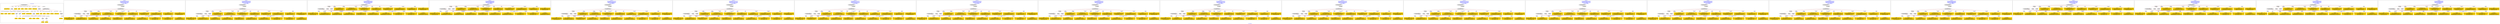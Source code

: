 digraph n0 {
fontcolor="blue"
remincross="true"
label="s21-s-met.json"
subgraph cluster_0 {
label="1-correct model"
n2[style="filled",color="white",fillcolor="lightgray",label="CulturalHeritageObject1"];
n3[shape="plaintext",style="filled",fillcolor="gold",label="dateOfEndOfCreation"];
n4[style="filled",color="white",fillcolor="lightgray",label="Person1"];
n5[shape="plaintext",style="filled",fillcolor="gold",label="dimensions"];
n6[shape="plaintext",style="filled",fillcolor="gold",label="medium"];
n7[shape="plaintext",style="filled",fillcolor="gold",label="creditLine"];
n8[shape="plaintext",style="filled",fillcolor="gold",label="provenance"];
n9[shape="plaintext",style="filled",fillcolor="gold",label="artworkTitle"];
n10[shape="plaintext",style="filled",fillcolor="gold",label="accessionNumber"];
n11[style="filled",color="white",fillcolor="lightgray",label="Concept1"];
n12[style="filled",color="white",fillcolor="lightgray",label="CulturalHeritageObject2"];
n13[shape="plaintext",style="filled",fillcolor="gold",label="dateOfEndOfCreation"];
n14[style="filled",color="white",fillcolor="lightgray",label="Person2"];
n15[shape="plaintext",style="filled",fillcolor="gold",label="dimensions"];
n16[shape="plaintext",style="filled",fillcolor="gold",label="medium"];
n17[shape="plaintext",style="filled",fillcolor="gold",label="creditLine"];
n18[shape="plaintext",style="filled",fillcolor="gold",label="provenance"];
n19[shape="plaintext",style="filled",fillcolor="gold",label="artworkTitle"];
n20[shape="plaintext",style="filled",fillcolor="gold",label="accessionNumber"];
n21[style="filled",color="white",fillcolor="lightgray",label="Concept2"];
n22[shape="plaintext",style="filled",fillcolor="gold",label="nationality"];
n23[shape="plaintext",style="filled",fillcolor="gold",label="birthDate"];
n24[shape="plaintext",style="filled",fillcolor="gold",label="deathDate"];
n25[shape="plaintext",style="filled",fillcolor="gold",label="artistName"];
n26[style="filled",color="white",fillcolor="lightgray",label="Place2"];
n27[style="filled",color="white",fillcolor="lightgray",label="Place1"];
n28[shape="plaintext",style="filled",fillcolor="gold",label="nationality"];
n29[shape="plaintext",style="filled",fillcolor="gold",label="birthDate"];
n30[shape="plaintext",style="filled",fillcolor="gold",label="deathDate"];
n31[shape="plaintext",style="filled",fillcolor="gold",label="artistName"];
n32[style="filled",color="white",fillcolor="lightgray",label="Place3"];
n33[style="filled",color="white",fillcolor="lightgray",label="Place4"];
n34[shape="plaintext",style="filled",fillcolor="gold",label="deathPlace"];
n35[shape="plaintext",style="filled",fillcolor="gold",label="birthPlace"];
n36[shape="plaintext",style="filled",fillcolor="gold",label="birthPlace"];
n37[shape="plaintext",style="filled",fillcolor="gold",label="deathPlace"];
n38[shape="plaintext",style="filled",fillcolor="gold",label="classification"];
n39[shape="plaintext",style="filled",fillcolor="gold",label="classification"];
}
subgraph cluster_1 {
label="candidate 0\nlink coherence:0.8181818181818182\nnode coherence:0.8181818181818182\nconfidence:0.461511633415085\nmapping score:0.556194113495264\ncost:417.99988\n-precision:0.41-recall:0.24"
n41[style="filled",color="white",fillcolor="lightgray",label="CulturalHeritageObject1"];
n42[style="filled",color="white",fillcolor="lightgray",label="CulturalHeritageObject2"];
n43[style="filled",color="white",fillcolor="lightgray",label="Person1"];
n44[style="filled",color="white",fillcolor="lightgray",label="Concept1"];
n45[style="filled",color="white",fillcolor="lightgray",label="EuropeanaAggregation1"];
n46[shape="plaintext",style="filled",fillcolor="gold",label="artworkTitle\n[CulturalHeritageObject,description,0.5]\n[CulturalHeritageObject,title,0.23]\n[Document,classLink,0.155]\n[CulturalHeritageObject,rightsHolder,0.115]"];
n47[shape="plaintext",style="filled",fillcolor="gold",label="medium\n[CulturalHeritageObject,medium,0.509]\n[CulturalHeritageObject,provenance,0.294]\n[CulturalHeritageObject,description,0.104]\n[Concept,prefLabel,0.094]"];
n48[shape="plaintext",style="filled",fillcolor="gold",label="birthPlace\n[Person,nameOfThePerson,0.513]\n[CulturalHeritageObject,provenance,0.256]\n[CulturalHeritageObject,accessionNumber,0.131]\n[CulturalHeritageObject,description,0.101]"];
n49[shape="plaintext",style="filled",fillcolor="gold",label="birthPlace\n[Person,nameOfThePerson,0.513]\n[CulturalHeritageObject,provenance,0.256]\n[CulturalHeritageObject,accessionNumber,0.131]\n[CulturalHeritageObject,description,0.101]"];
n50[shape="plaintext",style="filled",fillcolor="gold",label="dateOfEndOfCreation\n[CulturalHeritageObject,created,0.323]\n[Person,dateOfDeath,0.304]\n[CulturalHeritageObject,accessionNumber,0.279]\n[CulturalHeritageObject,provenance,0.094]"];
n51[shape="plaintext",style="filled",fillcolor="gold",label="classification\n[Concept,prefLabel,0.7]\n[CulturalHeritageObject,description,0.133]\n[CulturalHeritageObject,title,0.086]\n[CulturalHeritageObject,provenance,0.082]"];
n52[shape="plaintext",style="filled",fillcolor="gold",label="dateOfEndOfCreation\n[CulturalHeritageObject,accessionNumber,0.282]\n[CulturalHeritageObject,extent,0.262]\n[Person,dateOfDeath,0.238]\n[CulturalHeritageObject,created,0.218]"];
n53[shape="plaintext",style="filled",fillcolor="gold",label="birthDate\n[Person,dateOfDeath,0.569]\n[CulturalHeritageObject,created,0.247]\n[CulturalHeritageObject,accessionNumber,0.142]\n[CulturalHeritageObject,provenance,0.042]"];
n54[shape="plaintext",style="filled",fillcolor="gold",label="dimensions\n[CulturalHeritageObject,extent,0.845]\n[CulturalHeritageObject,provenance,0.102]\n[Person,nameOfThePerson,0.03]\n[CulturalHeritageObject,description,0.023]"];
n55[shape="plaintext",style="filled",fillcolor="gold",label="nationality\n[Person,countryAssociatedWithThePerson,0.754]\n[Concept,prefLabel,0.155]\n[CulturalHeritageObject,provenance,0.046]\n[Person,dateOfBirth,0.045]"];
n56[shape="plaintext",style="filled",fillcolor="gold",label="classification\n[Concept,prefLabel,0.7]\n[CulturalHeritageObject,description,0.133]\n[CulturalHeritageObject,title,0.086]\n[CulturalHeritageObject,provenance,0.082]"];
n57[shape="plaintext",style="filled",fillcolor="gold",label="artworkTitle\n[CulturalHeritageObject,description,0.842]\n[CulturalHeritageObject,title,0.086]\n[CulturalHeritageObject,provenance,0.057]\n[Document,classLink,0.015]"];
n58[shape="plaintext",style="filled",fillcolor="gold",label="nationality\n[Person,countryAssociatedWithThePerson,0.754]\n[Concept,prefLabel,0.155]\n[CulturalHeritageObject,provenance,0.046]\n[Person,dateOfBirth,0.045]"];
n59[shape="plaintext",style="filled",fillcolor="gold",label="birthDate\n[Person,dateOfDeath,0.569]\n[CulturalHeritageObject,created,0.247]\n[CulturalHeritageObject,accessionNumber,0.142]\n[CulturalHeritageObject,provenance,0.042]"];
n60[shape="plaintext",style="filled",fillcolor="gold",label="creditLine\n[CulturalHeritageObject,provenance,0.512]\n[CulturalHeritageObject,rights,0.258]\n[CulturalHeritageObject,accessionNumber,0.157]\n[CulturalHeritageObject,description,0.074]"];
n61[shape="plaintext",style="filled",fillcolor="gold",label="creditLine\n[CulturalHeritageObject,provenance,0.727]\n[Document,classLink,0.101]\n[CulturalHeritageObject,description,0.093]\n[WebResource,classLink,0.079]"];
n62[shape="plaintext",style="filled",fillcolor="gold",label="medium\n[CulturalHeritageObject,medium,0.509]\n[CulturalHeritageObject,provenance,0.294]\n[CulturalHeritageObject,description,0.104]\n[Concept,prefLabel,0.094]"];
n63[shape="plaintext",style="filled",fillcolor="gold",label="dimensions\n[CulturalHeritageObject,extent,0.845]\n[CulturalHeritageObject,provenance,0.102]\n[Person,nameOfThePerson,0.03]\n[CulturalHeritageObject,description,0.023]"];
}
subgraph cluster_2 {
label="candidate 1\nlink coherence:0.8181818181818182\nnode coherence:0.8181818181818182\nconfidence:0.45572132593350045\nmapping score:0.5542640110014024\ncost:417.99988\n-precision:0.41-recall:0.24"
n65[style="filled",color="white",fillcolor="lightgray",label="CulturalHeritageObject1"];
n66[style="filled",color="white",fillcolor="lightgray",label="CulturalHeritageObject2"];
n67[style="filled",color="white",fillcolor="lightgray",label="Person1"];
n68[style="filled",color="white",fillcolor="lightgray",label="Concept1"];
n69[style="filled",color="white",fillcolor="lightgray",label="EuropeanaAggregation1"];
n70[shape="plaintext",style="filled",fillcolor="gold",label="artworkTitle\n[CulturalHeritageObject,description,0.5]\n[CulturalHeritageObject,title,0.23]\n[Document,classLink,0.155]\n[CulturalHeritageObject,rightsHolder,0.115]"];
n71[shape="plaintext",style="filled",fillcolor="gold",label="medium\n[CulturalHeritageObject,medium,0.509]\n[CulturalHeritageObject,provenance,0.294]\n[CulturalHeritageObject,description,0.104]\n[Concept,prefLabel,0.094]"];
n72[shape="plaintext",style="filled",fillcolor="gold",label="birthPlace\n[Person,nameOfThePerson,0.513]\n[CulturalHeritageObject,provenance,0.256]\n[CulturalHeritageObject,accessionNumber,0.131]\n[CulturalHeritageObject,description,0.101]"];
n73[shape="plaintext",style="filled",fillcolor="gold",label="birthPlace\n[Person,nameOfThePerson,0.513]\n[CulturalHeritageObject,provenance,0.256]\n[CulturalHeritageObject,accessionNumber,0.131]\n[CulturalHeritageObject,description,0.101]"];
n74[shape="plaintext",style="filled",fillcolor="gold",label="dateOfEndOfCreation\n[CulturalHeritageObject,created,0.323]\n[Person,dateOfDeath,0.304]\n[CulturalHeritageObject,accessionNumber,0.279]\n[CulturalHeritageObject,provenance,0.094]"];
n75[shape="plaintext",style="filled",fillcolor="gold",label="classification\n[Concept,prefLabel,0.7]\n[CulturalHeritageObject,description,0.133]\n[CulturalHeritageObject,title,0.086]\n[CulturalHeritageObject,provenance,0.082]"];
n76[shape="plaintext",style="filled",fillcolor="gold",label="dateOfEndOfCreation\n[CulturalHeritageObject,accessionNumber,0.282]\n[CulturalHeritageObject,extent,0.262]\n[Person,dateOfDeath,0.238]\n[CulturalHeritageObject,created,0.218]"];
n77[shape="plaintext",style="filled",fillcolor="gold",label="birthDate\n[Person,dateOfDeath,0.569]\n[CulturalHeritageObject,created,0.247]\n[CulturalHeritageObject,accessionNumber,0.142]\n[CulturalHeritageObject,provenance,0.042]"];
n78[shape="plaintext",style="filled",fillcolor="gold",label="dimensions\n[CulturalHeritageObject,extent,0.845]\n[CulturalHeritageObject,provenance,0.102]\n[Person,nameOfThePerson,0.03]\n[CulturalHeritageObject,description,0.023]"];
n79[shape="plaintext",style="filled",fillcolor="gold",label="nationality\n[Person,countryAssociatedWithThePerson,0.754]\n[Concept,prefLabel,0.155]\n[CulturalHeritageObject,provenance,0.046]\n[Person,dateOfBirth,0.045]"];
n80[shape="plaintext",style="filled",fillcolor="gold",label="classification\n[Concept,prefLabel,0.7]\n[CulturalHeritageObject,description,0.133]\n[CulturalHeritageObject,title,0.086]\n[CulturalHeritageObject,provenance,0.082]"];
n81[shape="plaintext",style="filled",fillcolor="gold",label="artworkTitle\n[CulturalHeritageObject,description,0.842]\n[CulturalHeritageObject,title,0.086]\n[CulturalHeritageObject,provenance,0.057]\n[Document,classLink,0.015]"];
n82[shape="plaintext",style="filled",fillcolor="gold",label="nationality\n[Person,countryAssociatedWithThePerson,0.754]\n[Concept,prefLabel,0.155]\n[CulturalHeritageObject,provenance,0.046]\n[Person,dateOfBirth,0.045]"];
n83[shape="plaintext",style="filled",fillcolor="gold",label="creditLine\n[CulturalHeritageObject,provenance,0.512]\n[CulturalHeritageObject,rights,0.258]\n[CulturalHeritageObject,accessionNumber,0.157]\n[CulturalHeritageObject,description,0.074]"];
n84[shape="plaintext",style="filled",fillcolor="gold",label="birthDate\n[Person,dateOfDeath,0.569]\n[CulturalHeritageObject,created,0.247]\n[CulturalHeritageObject,accessionNumber,0.142]\n[CulturalHeritageObject,provenance,0.042]"];
n85[shape="plaintext",style="filled",fillcolor="gold",label="creditLine\n[CulturalHeritageObject,provenance,0.727]\n[Document,classLink,0.101]\n[CulturalHeritageObject,description,0.093]\n[WebResource,classLink,0.079]"];
n86[shape="plaintext",style="filled",fillcolor="gold",label="medium\n[CulturalHeritageObject,medium,0.509]\n[CulturalHeritageObject,provenance,0.294]\n[CulturalHeritageObject,description,0.104]\n[Concept,prefLabel,0.094]"];
n87[shape="plaintext",style="filled",fillcolor="gold",label="dimensions\n[CulturalHeritageObject,extent,0.845]\n[CulturalHeritageObject,provenance,0.102]\n[Person,nameOfThePerson,0.03]\n[CulturalHeritageObject,description,0.023]"];
}
subgraph cluster_3 {
label="candidate 10\nlink coherence:0.8095238095238095\nnode coherence:0.8181818181818182\nconfidence:0.44708474451885216\nmapping score:0.5513851505298532\ncost:416.99992\n-precision:0.43-recall:0.24"
n89[style="filled",color="white",fillcolor="lightgray",label="CulturalHeritageObject1"];
n90[style="filled",color="white",fillcolor="lightgray",label="CulturalHeritageObject2"];
n91[style="filled",color="white",fillcolor="lightgray",label="Person1"];
n92[style="filled",color="white",fillcolor="lightgray",label="Concept1"];
n93[shape="plaintext",style="filled",fillcolor="gold",label="artworkTitle\n[CulturalHeritageObject,description,0.5]\n[CulturalHeritageObject,title,0.23]\n[Document,classLink,0.155]\n[CulturalHeritageObject,rightsHolder,0.115]"];
n94[shape="plaintext",style="filled",fillcolor="gold",label="medium\n[CulturalHeritageObject,medium,0.509]\n[CulturalHeritageObject,provenance,0.294]\n[CulturalHeritageObject,description,0.104]\n[Concept,prefLabel,0.094]"];
n95[shape="plaintext",style="filled",fillcolor="gold",label="birthPlace\n[Person,nameOfThePerson,0.513]\n[CulturalHeritageObject,provenance,0.256]\n[CulturalHeritageObject,accessionNumber,0.131]\n[CulturalHeritageObject,description,0.101]"];
n96[shape="plaintext",style="filled",fillcolor="gold",label="dateOfEndOfCreation\n[CulturalHeritageObject,created,0.323]\n[Person,dateOfDeath,0.304]\n[CulturalHeritageObject,accessionNumber,0.279]\n[CulturalHeritageObject,provenance,0.094]"];
n97[shape="plaintext",style="filled",fillcolor="gold",label="classification\n[Concept,prefLabel,0.7]\n[CulturalHeritageObject,description,0.133]\n[CulturalHeritageObject,title,0.086]\n[CulturalHeritageObject,provenance,0.082]"];
n98[shape="plaintext",style="filled",fillcolor="gold",label="dateOfEndOfCreation\n[CulturalHeritageObject,accessionNumber,0.282]\n[CulturalHeritageObject,extent,0.262]\n[Person,dateOfDeath,0.238]\n[CulturalHeritageObject,created,0.218]"];
n99[shape="plaintext",style="filled",fillcolor="gold",label="birthDate\n[Person,dateOfDeath,0.569]\n[CulturalHeritageObject,created,0.247]\n[CulturalHeritageObject,accessionNumber,0.142]\n[CulturalHeritageObject,provenance,0.042]"];
n100[shape="plaintext",style="filled",fillcolor="gold",label="dimensions\n[CulturalHeritageObject,extent,0.845]\n[CulturalHeritageObject,provenance,0.102]\n[Person,nameOfThePerson,0.03]\n[CulturalHeritageObject,description,0.023]"];
n101[shape="plaintext",style="filled",fillcolor="gold",label="nationality\n[Person,countryAssociatedWithThePerson,0.754]\n[Concept,prefLabel,0.155]\n[CulturalHeritageObject,provenance,0.046]\n[Person,dateOfBirth,0.045]"];
n102[shape="plaintext",style="filled",fillcolor="gold",label="birthPlace\n[Person,nameOfThePerson,0.513]\n[CulturalHeritageObject,provenance,0.256]\n[CulturalHeritageObject,accessionNumber,0.131]\n[CulturalHeritageObject,description,0.101]"];
n103[shape="plaintext",style="filled",fillcolor="gold",label="classification\n[Concept,prefLabel,0.7]\n[CulturalHeritageObject,description,0.133]\n[CulturalHeritageObject,title,0.086]\n[CulturalHeritageObject,provenance,0.082]"];
n104[shape="plaintext",style="filled",fillcolor="gold",label="artworkTitle\n[CulturalHeritageObject,description,0.842]\n[CulturalHeritageObject,title,0.086]\n[CulturalHeritageObject,provenance,0.057]\n[Document,classLink,0.015]"];
n105[shape="plaintext",style="filled",fillcolor="gold",label="nationality\n[Person,countryAssociatedWithThePerson,0.754]\n[Concept,prefLabel,0.155]\n[CulturalHeritageObject,provenance,0.046]\n[Person,dateOfBirth,0.045]"];
n106[shape="plaintext",style="filled",fillcolor="gold",label="creditLine\n[CulturalHeritageObject,provenance,0.512]\n[CulturalHeritageObject,rights,0.258]\n[CulturalHeritageObject,accessionNumber,0.157]\n[CulturalHeritageObject,description,0.074]"];
n107[shape="plaintext",style="filled",fillcolor="gold",label="birthDate\n[Person,dateOfDeath,0.569]\n[CulturalHeritageObject,created,0.247]\n[CulturalHeritageObject,accessionNumber,0.142]\n[CulturalHeritageObject,provenance,0.042]"];
n108[shape="plaintext",style="filled",fillcolor="gold",label="creditLine\n[CulturalHeritageObject,provenance,0.727]\n[Document,classLink,0.101]\n[CulturalHeritageObject,description,0.093]\n[WebResource,classLink,0.079]"];
n109[shape="plaintext",style="filled",fillcolor="gold",label="medium\n[CulturalHeritageObject,medium,0.509]\n[CulturalHeritageObject,provenance,0.294]\n[CulturalHeritageObject,description,0.104]\n[Concept,prefLabel,0.094]"];
n110[shape="plaintext",style="filled",fillcolor="gold",label="dimensions\n[CulturalHeritageObject,extent,0.845]\n[CulturalHeritageObject,provenance,0.102]\n[Person,nameOfThePerson,0.03]\n[CulturalHeritageObject,description,0.023]"];
}
subgraph cluster_4 {
label="candidate 11\nlink coherence:0.8095238095238095\nnode coherence:0.8181818181818182\nconfidence:0.44313639657559317\nmapping score:0.5500690345487668\ncost:416.99992\n-precision:0.43-recall:0.24"
n112[style="filled",color="white",fillcolor="lightgray",label="CulturalHeritageObject1"];
n113[style="filled",color="white",fillcolor="lightgray",label="CulturalHeritageObject2"];
n114[style="filled",color="white",fillcolor="lightgray",label="Person1"];
n115[style="filled",color="white",fillcolor="lightgray",label="Concept1"];
n116[shape="plaintext",style="filled",fillcolor="gold",label="artworkTitle\n[CulturalHeritageObject,description,0.5]\n[CulturalHeritageObject,title,0.23]\n[Document,classLink,0.155]\n[CulturalHeritageObject,rightsHolder,0.115]"];
n117[shape="plaintext",style="filled",fillcolor="gold",label="medium\n[CulturalHeritageObject,medium,0.509]\n[CulturalHeritageObject,provenance,0.294]\n[CulturalHeritageObject,description,0.104]\n[Concept,prefLabel,0.094]"];
n118[shape="plaintext",style="filled",fillcolor="gold",label="birthPlace\n[Person,nameOfThePerson,0.513]\n[CulturalHeritageObject,provenance,0.256]\n[CulturalHeritageObject,accessionNumber,0.131]\n[CulturalHeritageObject,description,0.101]"];
n119[shape="plaintext",style="filled",fillcolor="gold",label="birthDate\n[Person,dateOfDeath,0.569]\n[CulturalHeritageObject,created,0.247]\n[CulturalHeritageObject,accessionNumber,0.142]\n[CulturalHeritageObject,provenance,0.042]"];
n120[shape="plaintext",style="filled",fillcolor="gold",label="dateOfEndOfCreation\n[CulturalHeritageObject,created,0.323]\n[Person,dateOfDeath,0.304]\n[CulturalHeritageObject,accessionNumber,0.279]\n[CulturalHeritageObject,provenance,0.094]"];
n121[shape="plaintext",style="filled",fillcolor="gold",label="classification\n[Concept,prefLabel,0.7]\n[CulturalHeritageObject,description,0.133]\n[CulturalHeritageObject,title,0.086]\n[CulturalHeritageObject,provenance,0.082]"];
n122[shape="plaintext",style="filled",fillcolor="gold",label="dateOfEndOfCreation\n[CulturalHeritageObject,accessionNumber,0.282]\n[CulturalHeritageObject,extent,0.262]\n[Person,dateOfDeath,0.238]\n[CulturalHeritageObject,created,0.218]"];
n123[shape="plaintext",style="filled",fillcolor="gold",label="birthDate\n[Person,dateOfDeath,0.569]\n[CulturalHeritageObject,created,0.247]\n[CulturalHeritageObject,accessionNumber,0.142]\n[CulturalHeritageObject,provenance,0.042]"];
n124[shape="plaintext",style="filled",fillcolor="gold",label="dimensions\n[CulturalHeritageObject,extent,0.845]\n[CulturalHeritageObject,provenance,0.102]\n[Person,nameOfThePerson,0.03]\n[CulturalHeritageObject,description,0.023]"];
n125[shape="plaintext",style="filled",fillcolor="gold",label="nationality\n[Person,countryAssociatedWithThePerson,0.754]\n[Concept,prefLabel,0.155]\n[CulturalHeritageObject,provenance,0.046]\n[Person,dateOfBirth,0.045]"];
n126[shape="plaintext",style="filled",fillcolor="gold",label="classification\n[Concept,prefLabel,0.7]\n[CulturalHeritageObject,description,0.133]\n[CulturalHeritageObject,title,0.086]\n[CulturalHeritageObject,provenance,0.082]"];
n127[shape="plaintext",style="filled",fillcolor="gold",label="artworkTitle\n[CulturalHeritageObject,description,0.842]\n[CulturalHeritageObject,title,0.086]\n[CulturalHeritageObject,provenance,0.057]\n[Document,classLink,0.015]"];
n128[shape="plaintext",style="filled",fillcolor="gold",label="nationality\n[Person,countryAssociatedWithThePerson,0.754]\n[Concept,prefLabel,0.155]\n[CulturalHeritageObject,provenance,0.046]\n[Person,dateOfBirth,0.045]"];
n129[shape="plaintext",style="filled",fillcolor="gold",label="creditLine\n[CulturalHeritageObject,provenance,0.512]\n[CulturalHeritageObject,rights,0.258]\n[CulturalHeritageObject,accessionNumber,0.157]\n[CulturalHeritageObject,description,0.074]"];
n130[shape="plaintext",style="filled",fillcolor="gold",label="birthPlace\n[Person,nameOfThePerson,0.513]\n[CulturalHeritageObject,provenance,0.256]\n[CulturalHeritageObject,accessionNumber,0.131]\n[CulturalHeritageObject,description,0.101]"];
n131[shape="plaintext",style="filled",fillcolor="gold",label="creditLine\n[CulturalHeritageObject,provenance,0.727]\n[Document,classLink,0.101]\n[CulturalHeritageObject,description,0.093]\n[WebResource,classLink,0.079]"];
n132[shape="plaintext",style="filled",fillcolor="gold",label="medium\n[CulturalHeritageObject,medium,0.509]\n[CulturalHeritageObject,provenance,0.294]\n[CulturalHeritageObject,description,0.104]\n[Concept,prefLabel,0.094]"];
n133[shape="plaintext",style="filled",fillcolor="gold",label="dimensions\n[CulturalHeritageObject,extent,0.845]\n[CulturalHeritageObject,provenance,0.102]\n[Person,nameOfThePerson,0.03]\n[CulturalHeritageObject,description,0.023]"];
}
subgraph cluster_5 {
label="candidate 12\nlink coherence:0.7727272727272727\nnode coherence:0.7727272727272727\nconfidence:0.5035236995604292\nmapping score:0.555046620392197\ncost:516.99988\n-precision:0.41-recall:0.24"
n135[style="filled",color="white",fillcolor="lightgray",label="CulturalHeritageObject1"];
n136[style="filled",color="white",fillcolor="lightgray",label="CulturalHeritageObject2"];
n137[style="filled",color="white",fillcolor="lightgray",label="Person1"];
n138[style="filled",color="white",fillcolor="lightgray",label="Concept1"];
n139[style="filled",color="white",fillcolor="lightgray",label="EuropeanaAggregation1"];
n140[shape="plaintext",style="filled",fillcolor="gold",label="artworkTitle\n[CulturalHeritageObject,description,0.5]\n[CulturalHeritageObject,title,0.23]\n[Document,classLink,0.155]\n[CulturalHeritageObject,rightsHolder,0.115]"];
n141[shape="plaintext",style="filled",fillcolor="gold",label="medium\n[CulturalHeritageObject,medium,0.509]\n[CulturalHeritageObject,provenance,0.294]\n[CulturalHeritageObject,description,0.104]\n[Concept,prefLabel,0.094]"];
n142[shape="plaintext",style="filled",fillcolor="gold",label="birthPlace\n[Person,nameOfThePerson,0.513]\n[CulturalHeritageObject,provenance,0.256]\n[CulturalHeritageObject,accessionNumber,0.131]\n[CulturalHeritageObject,description,0.101]"];
n143[shape="plaintext",style="filled",fillcolor="gold",label="birthPlace\n[Person,nameOfThePerson,0.513]\n[CulturalHeritageObject,provenance,0.256]\n[CulturalHeritageObject,accessionNumber,0.131]\n[CulturalHeritageObject,description,0.101]"];
n144[shape="plaintext",style="filled",fillcolor="gold",label="dateOfEndOfCreation\n[CulturalHeritageObject,created,0.323]\n[Person,dateOfDeath,0.304]\n[CulturalHeritageObject,accessionNumber,0.279]\n[CulturalHeritageObject,provenance,0.094]"];
n145[shape="plaintext",style="filled",fillcolor="gold",label="classification\n[Concept,prefLabel,0.7]\n[CulturalHeritageObject,description,0.133]\n[CulturalHeritageObject,title,0.086]\n[CulturalHeritageObject,provenance,0.082]"];
n146[shape="plaintext",style="filled",fillcolor="gold",label="dateOfEndOfCreation\n[CulturalHeritageObject,accessionNumber,0.282]\n[CulturalHeritageObject,extent,0.262]\n[Person,dateOfDeath,0.238]\n[CulturalHeritageObject,created,0.218]"];
n147[shape="plaintext",style="filled",fillcolor="gold",label="birthDate\n[Person,dateOfDeath,0.569]\n[CulturalHeritageObject,created,0.247]\n[CulturalHeritageObject,accessionNumber,0.142]\n[CulturalHeritageObject,provenance,0.042]"];
n148[shape="plaintext",style="filled",fillcolor="gold",label="dimensions\n[CulturalHeritageObject,extent,0.845]\n[CulturalHeritageObject,provenance,0.102]\n[Person,nameOfThePerson,0.03]\n[CulturalHeritageObject,description,0.023]"];
n149[shape="plaintext",style="filled",fillcolor="gold",label="nationality\n[Person,countryAssociatedWithThePerson,0.754]\n[Concept,prefLabel,0.155]\n[CulturalHeritageObject,provenance,0.046]\n[Person,dateOfBirth,0.045]"];
n150[shape="plaintext",style="filled",fillcolor="gold",label="artworkTitle\n[CulturalHeritageObject,description,0.842]\n[CulturalHeritageObject,title,0.086]\n[CulturalHeritageObject,provenance,0.057]\n[Document,classLink,0.015]"];
n151[shape="plaintext",style="filled",fillcolor="gold",label="classification\n[Concept,prefLabel,0.7]\n[CulturalHeritageObject,description,0.133]\n[CulturalHeritageObject,title,0.086]\n[CulturalHeritageObject,provenance,0.082]"];
n152[shape="plaintext",style="filled",fillcolor="gold",label="nationality\n[Person,countryAssociatedWithThePerson,0.754]\n[Concept,prefLabel,0.155]\n[CulturalHeritageObject,provenance,0.046]\n[Person,dateOfBirth,0.045]"];
n153[shape="plaintext",style="filled",fillcolor="gold",label="birthDate\n[Person,dateOfDeath,0.569]\n[CulturalHeritageObject,created,0.247]\n[CulturalHeritageObject,accessionNumber,0.142]\n[CulturalHeritageObject,provenance,0.042]"];
n154[shape="plaintext",style="filled",fillcolor="gold",label="creditLine\n[CulturalHeritageObject,provenance,0.512]\n[CulturalHeritageObject,rights,0.258]\n[CulturalHeritageObject,accessionNumber,0.157]\n[CulturalHeritageObject,description,0.074]"];
n155[shape="plaintext",style="filled",fillcolor="gold",label="creditLine\n[CulturalHeritageObject,provenance,0.727]\n[Document,classLink,0.101]\n[CulturalHeritageObject,description,0.093]\n[WebResource,classLink,0.079]"];
n156[shape="plaintext",style="filled",fillcolor="gold",label="medium\n[CulturalHeritageObject,medium,0.509]\n[CulturalHeritageObject,provenance,0.294]\n[CulturalHeritageObject,description,0.104]\n[Concept,prefLabel,0.094]"];
n157[shape="plaintext",style="filled",fillcolor="gold",label="dimensions\n[CulturalHeritageObject,extent,0.845]\n[CulturalHeritageObject,provenance,0.102]\n[Person,nameOfThePerson,0.03]\n[CulturalHeritageObject,description,0.023]"];
}
subgraph cluster_6 {
label="candidate 13\nlink coherence:0.7727272727272727\nnode coherence:0.7727272727272727\nconfidence:0.49773339207884465\nmapping score:0.5531165178983354\ncost:516.99988\n-precision:0.41-recall:0.24"
n159[style="filled",color="white",fillcolor="lightgray",label="CulturalHeritageObject1"];
n160[style="filled",color="white",fillcolor="lightgray",label="CulturalHeritageObject2"];
n161[style="filled",color="white",fillcolor="lightgray",label="Person1"];
n162[style="filled",color="white",fillcolor="lightgray",label="Concept1"];
n163[style="filled",color="white",fillcolor="lightgray",label="EuropeanaAggregation1"];
n164[shape="plaintext",style="filled",fillcolor="gold",label="artworkTitle\n[CulturalHeritageObject,description,0.5]\n[CulturalHeritageObject,title,0.23]\n[Document,classLink,0.155]\n[CulturalHeritageObject,rightsHolder,0.115]"];
n165[shape="plaintext",style="filled",fillcolor="gold",label="medium\n[CulturalHeritageObject,medium,0.509]\n[CulturalHeritageObject,provenance,0.294]\n[CulturalHeritageObject,description,0.104]\n[Concept,prefLabel,0.094]"];
n166[shape="plaintext",style="filled",fillcolor="gold",label="birthPlace\n[Person,nameOfThePerson,0.513]\n[CulturalHeritageObject,provenance,0.256]\n[CulturalHeritageObject,accessionNumber,0.131]\n[CulturalHeritageObject,description,0.101]"];
n167[shape="plaintext",style="filled",fillcolor="gold",label="birthPlace\n[Person,nameOfThePerson,0.513]\n[CulturalHeritageObject,provenance,0.256]\n[CulturalHeritageObject,accessionNumber,0.131]\n[CulturalHeritageObject,description,0.101]"];
n168[shape="plaintext",style="filled",fillcolor="gold",label="dateOfEndOfCreation\n[CulturalHeritageObject,created,0.323]\n[Person,dateOfDeath,0.304]\n[CulturalHeritageObject,accessionNumber,0.279]\n[CulturalHeritageObject,provenance,0.094]"];
n169[shape="plaintext",style="filled",fillcolor="gold",label="classification\n[Concept,prefLabel,0.7]\n[CulturalHeritageObject,description,0.133]\n[CulturalHeritageObject,title,0.086]\n[CulturalHeritageObject,provenance,0.082]"];
n170[shape="plaintext",style="filled",fillcolor="gold",label="dateOfEndOfCreation\n[CulturalHeritageObject,accessionNumber,0.282]\n[CulturalHeritageObject,extent,0.262]\n[Person,dateOfDeath,0.238]\n[CulturalHeritageObject,created,0.218]"];
n171[shape="plaintext",style="filled",fillcolor="gold",label="birthDate\n[Person,dateOfDeath,0.569]\n[CulturalHeritageObject,created,0.247]\n[CulturalHeritageObject,accessionNumber,0.142]\n[CulturalHeritageObject,provenance,0.042]"];
n172[shape="plaintext",style="filled",fillcolor="gold",label="dimensions\n[CulturalHeritageObject,extent,0.845]\n[CulturalHeritageObject,provenance,0.102]\n[Person,nameOfThePerson,0.03]\n[CulturalHeritageObject,description,0.023]"];
n173[shape="plaintext",style="filled",fillcolor="gold",label="nationality\n[Person,countryAssociatedWithThePerson,0.754]\n[Concept,prefLabel,0.155]\n[CulturalHeritageObject,provenance,0.046]\n[Person,dateOfBirth,0.045]"];
n174[shape="plaintext",style="filled",fillcolor="gold",label="artworkTitle\n[CulturalHeritageObject,description,0.842]\n[CulturalHeritageObject,title,0.086]\n[CulturalHeritageObject,provenance,0.057]\n[Document,classLink,0.015]"];
n175[shape="plaintext",style="filled",fillcolor="gold",label="classification\n[Concept,prefLabel,0.7]\n[CulturalHeritageObject,description,0.133]\n[CulturalHeritageObject,title,0.086]\n[CulturalHeritageObject,provenance,0.082]"];
n176[shape="plaintext",style="filled",fillcolor="gold",label="nationality\n[Person,countryAssociatedWithThePerson,0.754]\n[Concept,prefLabel,0.155]\n[CulturalHeritageObject,provenance,0.046]\n[Person,dateOfBirth,0.045]"];
n177[shape="plaintext",style="filled",fillcolor="gold",label="creditLine\n[CulturalHeritageObject,provenance,0.512]\n[CulturalHeritageObject,rights,0.258]\n[CulturalHeritageObject,accessionNumber,0.157]\n[CulturalHeritageObject,description,0.074]"];
n178[shape="plaintext",style="filled",fillcolor="gold",label="birthDate\n[Person,dateOfDeath,0.569]\n[CulturalHeritageObject,created,0.247]\n[CulturalHeritageObject,accessionNumber,0.142]\n[CulturalHeritageObject,provenance,0.042]"];
n179[shape="plaintext",style="filled",fillcolor="gold",label="creditLine\n[CulturalHeritageObject,provenance,0.727]\n[Document,classLink,0.101]\n[CulturalHeritageObject,description,0.093]\n[WebResource,classLink,0.079]"];
n180[shape="plaintext",style="filled",fillcolor="gold",label="medium\n[CulturalHeritageObject,medium,0.509]\n[CulturalHeritageObject,provenance,0.294]\n[CulturalHeritageObject,description,0.104]\n[Concept,prefLabel,0.094]"];
n181[shape="plaintext",style="filled",fillcolor="gold",label="dimensions\n[CulturalHeritageObject,extent,0.845]\n[CulturalHeritageObject,provenance,0.102]\n[Person,nameOfThePerson,0.03]\n[CulturalHeritageObject,description,0.023]"];
}
subgraph cluster_7 {
label="candidate 14\nlink coherence:0.7727272727272727\nnode coherence:0.7727272727272727\nconfidence:0.4965414803061279\nmapping score:0.5527192139740965\ncost:516.99988\n-precision:0.41-recall:0.24"
n183[style="filled",color="white",fillcolor="lightgray",label="CulturalHeritageObject1"];
n184[style="filled",color="white",fillcolor="lightgray",label="CulturalHeritageObject2"];
n185[style="filled",color="white",fillcolor="lightgray",label="Person1"];
n186[style="filled",color="white",fillcolor="lightgray",label="Concept1"];
n187[style="filled",color="white",fillcolor="lightgray",label="EuropeanaAggregation1"];
n188[shape="plaintext",style="filled",fillcolor="gold",label="artworkTitle\n[CulturalHeritageObject,description,0.5]\n[CulturalHeritageObject,title,0.23]\n[Document,classLink,0.155]\n[CulturalHeritageObject,rightsHolder,0.115]"];
n189[shape="plaintext",style="filled",fillcolor="gold",label="medium\n[CulturalHeritageObject,medium,0.509]\n[CulturalHeritageObject,provenance,0.294]\n[CulturalHeritageObject,description,0.104]\n[Concept,prefLabel,0.094]"];
n190[shape="plaintext",style="filled",fillcolor="gold",label="birthPlace\n[Person,nameOfThePerson,0.513]\n[CulturalHeritageObject,provenance,0.256]\n[CulturalHeritageObject,accessionNumber,0.131]\n[CulturalHeritageObject,description,0.101]"];
n191[shape="plaintext",style="filled",fillcolor="gold",label="dateOfEndOfCreation\n[CulturalHeritageObject,created,0.323]\n[Person,dateOfDeath,0.304]\n[CulturalHeritageObject,accessionNumber,0.279]\n[CulturalHeritageObject,provenance,0.094]"];
n192[shape="plaintext",style="filled",fillcolor="gold",label="classification\n[Concept,prefLabel,0.7]\n[CulturalHeritageObject,description,0.133]\n[CulturalHeritageObject,title,0.086]\n[CulturalHeritageObject,provenance,0.082]"];
n193[shape="plaintext",style="filled",fillcolor="gold",label="dateOfEndOfCreation\n[CulturalHeritageObject,accessionNumber,0.282]\n[CulturalHeritageObject,extent,0.262]\n[Person,dateOfDeath,0.238]\n[CulturalHeritageObject,created,0.218]"];
n194[shape="plaintext",style="filled",fillcolor="gold",label="birthDate\n[Person,dateOfDeath,0.569]\n[CulturalHeritageObject,created,0.247]\n[CulturalHeritageObject,accessionNumber,0.142]\n[CulturalHeritageObject,provenance,0.042]"];
n195[shape="plaintext",style="filled",fillcolor="gold",label="dimensions\n[CulturalHeritageObject,extent,0.845]\n[CulturalHeritageObject,provenance,0.102]\n[Person,nameOfThePerson,0.03]\n[CulturalHeritageObject,description,0.023]"];
n196[shape="plaintext",style="filled",fillcolor="gold",label="nationality\n[Person,countryAssociatedWithThePerson,0.754]\n[Concept,prefLabel,0.155]\n[CulturalHeritageObject,provenance,0.046]\n[Person,dateOfBirth,0.045]"];
n197[shape="plaintext",style="filled",fillcolor="gold",label="artworkTitle\n[CulturalHeritageObject,description,0.842]\n[CulturalHeritageObject,title,0.086]\n[CulturalHeritageObject,provenance,0.057]\n[Document,classLink,0.015]"];
n198[shape="plaintext",style="filled",fillcolor="gold",label="classification\n[Concept,prefLabel,0.7]\n[CulturalHeritageObject,description,0.133]\n[CulturalHeritageObject,title,0.086]\n[CulturalHeritageObject,provenance,0.082]"];
n199[shape="plaintext",style="filled",fillcolor="gold",label="nationality\n[Person,countryAssociatedWithThePerson,0.754]\n[Concept,prefLabel,0.155]\n[CulturalHeritageObject,provenance,0.046]\n[Person,dateOfBirth,0.045]"];
n200[shape="plaintext",style="filled",fillcolor="gold",label="birthDate\n[Person,dateOfDeath,0.569]\n[CulturalHeritageObject,created,0.247]\n[CulturalHeritageObject,accessionNumber,0.142]\n[CulturalHeritageObject,provenance,0.042]"];
n201[shape="plaintext",style="filled",fillcolor="gold",label="creditLine\n[CulturalHeritageObject,provenance,0.512]\n[CulturalHeritageObject,rights,0.258]\n[CulturalHeritageObject,accessionNumber,0.157]\n[CulturalHeritageObject,description,0.074]"];
n202[shape="plaintext",style="filled",fillcolor="gold",label="birthPlace\n[Person,nameOfThePerson,0.513]\n[CulturalHeritageObject,provenance,0.256]\n[CulturalHeritageObject,accessionNumber,0.131]\n[CulturalHeritageObject,description,0.101]"];
n203[shape="plaintext",style="filled",fillcolor="gold",label="creditLine\n[CulturalHeritageObject,provenance,0.727]\n[Document,classLink,0.101]\n[CulturalHeritageObject,description,0.093]\n[WebResource,classLink,0.079]"];
n204[shape="plaintext",style="filled",fillcolor="gold",label="medium\n[CulturalHeritageObject,medium,0.509]\n[CulturalHeritageObject,provenance,0.294]\n[CulturalHeritageObject,description,0.104]\n[Concept,prefLabel,0.094]"];
n205[shape="plaintext",style="filled",fillcolor="gold",label="dimensions\n[CulturalHeritageObject,extent,0.845]\n[CulturalHeritageObject,provenance,0.102]\n[Person,nameOfThePerson,0.03]\n[CulturalHeritageObject,description,0.023]"];
}
subgraph cluster_8 {
label="candidate 15\nlink coherence:0.7727272727272727\nnode coherence:0.8181818181818182\nconfidence:0.461511633415085\nmapping score:0.556194113495264\ncost:417.99987\n-precision:0.45-recall:0.27"
n207[style="filled",color="white",fillcolor="lightgray",label="CulturalHeritageObject1"];
n208[style="filled",color="white",fillcolor="lightgray",label="CulturalHeritageObject2"];
n209[style="filled",color="white",fillcolor="lightgray",label="Person1"];
n210[style="filled",color="white",fillcolor="lightgray",label="Concept1"];
n211[style="filled",color="white",fillcolor="lightgray",label="EuropeanaAggregation1"];
n212[shape="plaintext",style="filled",fillcolor="gold",label="artworkTitle\n[CulturalHeritageObject,description,0.5]\n[CulturalHeritageObject,title,0.23]\n[Document,classLink,0.155]\n[CulturalHeritageObject,rightsHolder,0.115]"];
n213[shape="plaintext",style="filled",fillcolor="gold",label="medium\n[CulturalHeritageObject,medium,0.509]\n[CulturalHeritageObject,provenance,0.294]\n[CulturalHeritageObject,description,0.104]\n[Concept,prefLabel,0.094]"];
n214[shape="plaintext",style="filled",fillcolor="gold",label="birthPlace\n[Person,nameOfThePerson,0.513]\n[CulturalHeritageObject,provenance,0.256]\n[CulturalHeritageObject,accessionNumber,0.131]\n[CulturalHeritageObject,description,0.101]"];
n215[shape="plaintext",style="filled",fillcolor="gold",label="birthPlace\n[Person,nameOfThePerson,0.513]\n[CulturalHeritageObject,provenance,0.256]\n[CulturalHeritageObject,accessionNumber,0.131]\n[CulturalHeritageObject,description,0.101]"];
n216[shape="plaintext",style="filled",fillcolor="gold",label="dateOfEndOfCreation\n[CulturalHeritageObject,created,0.323]\n[Person,dateOfDeath,0.304]\n[CulturalHeritageObject,accessionNumber,0.279]\n[CulturalHeritageObject,provenance,0.094]"];
n217[shape="plaintext",style="filled",fillcolor="gold",label="classification\n[Concept,prefLabel,0.7]\n[CulturalHeritageObject,description,0.133]\n[CulturalHeritageObject,title,0.086]\n[CulturalHeritageObject,provenance,0.082]"];
n218[shape="plaintext",style="filled",fillcolor="gold",label="dateOfEndOfCreation\n[CulturalHeritageObject,accessionNumber,0.282]\n[CulturalHeritageObject,extent,0.262]\n[Person,dateOfDeath,0.238]\n[CulturalHeritageObject,created,0.218]"];
n219[shape="plaintext",style="filled",fillcolor="gold",label="birthDate\n[Person,dateOfDeath,0.569]\n[CulturalHeritageObject,created,0.247]\n[CulturalHeritageObject,accessionNumber,0.142]\n[CulturalHeritageObject,provenance,0.042]"];
n220[shape="plaintext",style="filled",fillcolor="gold",label="dimensions\n[CulturalHeritageObject,extent,0.845]\n[CulturalHeritageObject,provenance,0.102]\n[Person,nameOfThePerson,0.03]\n[CulturalHeritageObject,description,0.023]"];
n221[shape="plaintext",style="filled",fillcolor="gold",label="nationality\n[Person,countryAssociatedWithThePerson,0.754]\n[Concept,prefLabel,0.155]\n[CulturalHeritageObject,provenance,0.046]\n[Person,dateOfBirth,0.045]"];
n222[shape="plaintext",style="filled",fillcolor="gold",label="classification\n[Concept,prefLabel,0.7]\n[CulturalHeritageObject,description,0.133]\n[CulturalHeritageObject,title,0.086]\n[CulturalHeritageObject,provenance,0.082]"];
n223[shape="plaintext",style="filled",fillcolor="gold",label="artworkTitle\n[CulturalHeritageObject,description,0.842]\n[CulturalHeritageObject,title,0.086]\n[CulturalHeritageObject,provenance,0.057]\n[Document,classLink,0.015]"];
n224[shape="plaintext",style="filled",fillcolor="gold",label="nationality\n[Person,countryAssociatedWithThePerson,0.754]\n[Concept,prefLabel,0.155]\n[CulturalHeritageObject,provenance,0.046]\n[Person,dateOfBirth,0.045]"];
n225[shape="plaintext",style="filled",fillcolor="gold",label="birthDate\n[Person,dateOfDeath,0.569]\n[CulturalHeritageObject,created,0.247]\n[CulturalHeritageObject,accessionNumber,0.142]\n[CulturalHeritageObject,provenance,0.042]"];
n226[shape="plaintext",style="filled",fillcolor="gold",label="creditLine\n[CulturalHeritageObject,provenance,0.512]\n[CulturalHeritageObject,rights,0.258]\n[CulturalHeritageObject,accessionNumber,0.157]\n[CulturalHeritageObject,description,0.074]"];
n227[shape="plaintext",style="filled",fillcolor="gold",label="creditLine\n[CulturalHeritageObject,provenance,0.727]\n[Document,classLink,0.101]\n[CulturalHeritageObject,description,0.093]\n[WebResource,classLink,0.079]"];
n228[shape="plaintext",style="filled",fillcolor="gold",label="medium\n[CulturalHeritageObject,medium,0.509]\n[CulturalHeritageObject,provenance,0.294]\n[CulturalHeritageObject,description,0.104]\n[Concept,prefLabel,0.094]"];
n229[shape="plaintext",style="filled",fillcolor="gold",label="dimensions\n[CulturalHeritageObject,extent,0.845]\n[CulturalHeritageObject,provenance,0.102]\n[Person,nameOfThePerson,0.03]\n[CulturalHeritageObject,description,0.023]"];
}
subgraph cluster_9 {
label="candidate 16\nlink coherence:0.7727272727272727\nnode coherence:0.8181818181818182\nconfidence:0.45572132593350045\nmapping score:0.5542640110014024\ncost:417.99987\n-precision:0.45-recall:0.27"
n231[style="filled",color="white",fillcolor="lightgray",label="CulturalHeritageObject1"];
n232[style="filled",color="white",fillcolor="lightgray",label="CulturalHeritageObject2"];
n233[style="filled",color="white",fillcolor="lightgray",label="Person1"];
n234[style="filled",color="white",fillcolor="lightgray",label="Concept1"];
n235[style="filled",color="white",fillcolor="lightgray",label="EuropeanaAggregation1"];
n236[shape="plaintext",style="filled",fillcolor="gold",label="artworkTitle\n[CulturalHeritageObject,description,0.5]\n[CulturalHeritageObject,title,0.23]\n[Document,classLink,0.155]\n[CulturalHeritageObject,rightsHolder,0.115]"];
n237[shape="plaintext",style="filled",fillcolor="gold",label="medium\n[CulturalHeritageObject,medium,0.509]\n[CulturalHeritageObject,provenance,0.294]\n[CulturalHeritageObject,description,0.104]\n[Concept,prefLabel,0.094]"];
n238[shape="plaintext",style="filled",fillcolor="gold",label="birthPlace\n[Person,nameOfThePerson,0.513]\n[CulturalHeritageObject,provenance,0.256]\n[CulturalHeritageObject,accessionNumber,0.131]\n[CulturalHeritageObject,description,0.101]"];
n239[shape="plaintext",style="filled",fillcolor="gold",label="birthPlace\n[Person,nameOfThePerson,0.513]\n[CulturalHeritageObject,provenance,0.256]\n[CulturalHeritageObject,accessionNumber,0.131]\n[CulturalHeritageObject,description,0.101]"];
n240[shape="plaintext",style="filled",fillcolor="gold",label="dateOfEndOfCreation\n[CulturalHeritageObject,created,0.323]\n[Person,dateOfDeath,0.304]\n[CulturalHeritageObject,accessionNumber,0.279]\n[CulturalHeritageObject,provenance,0.094]"];
n241[shape="plaintext",style="filled",fillcolor="gold",label="classification\n[Concept,prefLabel,0.7]\n[CulturalHeritageObject,description,0.133]\n[CulturalHeritageObject,title,0.086]\n[CulturalHeritageObject,provenance,0.082]"];
n242[shape="plaintext",style="filled",fillcolor="gold",label="dateOfEndOfCreation\n[CulturalHeritageObject,accessionNumber,0.282]\n[CulturalHeritageObject,extent,0.262]\n[Person,dateOfDeath,0.238]\n[CulturalHeritageObject,created,0.218]"];
n243[shape="plaintext",style="filled",fillcolor="gold",label="birthDate\n[Person,dateOfDeath,0.569]\n[CulturalHeritageObject,created,0.247]\n[CulturalHeritageObject,accessionNumber,0.142]\n[CulturalHeritageObject,provenance,0.042]"];
n244[shape="plaintext",style="filled",fillcolor="gold",label="dimensions\n[CulturalHeritageObject,extent,0.845]\n[CulturalHeritageObject,provenance,0.102]\n[Person,nameOfThePerson,0.03]\n[CulturalHeritageObject,description,0.023]"];
n245[shape="plaintext",style="filled",fillcolor="gold",label="nationality\n[Person,countryAssociatedWithThePerson,0.754]\n[Concept,prefLabel,0.155]\n[CulturalHeritageObject,provenance,0.046]\n[Person,dateOfBirth,0.045]"];
n246[shape="plaintext",style="filled",fillcolor="gold",label="classification\n[Concept,prefLabel,0.7]\n[CulturalHeritageObject,description,0.133]\n[CulturalHeritageObject,title,0.086]\n[CulturalHeritageObject,provenance,0.082]"];
n247[shape="plaintext",style="filled",fillcolor="gold",label="artworkTitle\n[CulturalHeritageObject,description,0.842]\n[CulturalHeritageObject,title,0.086]\n[CulturalHeritageObject,provenance,0.057]\n[Document,classLink,0.015]"];
n248[shape="plaintext",style="filled",fillcolor="gold",label="nationality\n[Person,countryAssociatedWithThePerson,0.754]\n[Concept,prefLabel,0.155]\n[CulturalHeritageObject,provenance,0.046]\n[Person,dateOfBirth,0.045]"];
n249[shape="plaintext",style="filled",fillcolor="gold",label="creditLine\n[CulturalHeritageObject,provenance,0.512]\n[CulturalHeritageObject,rights,0.258]\n[CulturalHeritageObject,accessionNumber,0.157]\n[CulturalHeritageObject,description,0.074]"];
n250[shape="plaintext",style="filled",fillcolor="gold",label="birthDate\n[Person,dateOfDeath,0.569]\n[CulturalHeritageObject,created,0.247]\n[CulturalHeritageObject,accessionNumber,0.142]\n[CulturalHeritageObject,provenance,0.042]"];
n251[shape="plaintext",style="filled",fillcolor="gold",label="creditLine\n[CulturalHeritageObject,provenance,0.727]\n[Document,classLink,0.101]\n[CulturalHeritageObject,description,0.093]\n[WebResource,classLink,0.079]"];
n252[shape="plaintext",style="filled",fillcolor="gold",label="medium\n[CulturalHeritageObject,medium,0.509]\n[CulturalHeritageObject,provenance,0.294]\n[CulturalHeritageObject,description,0.104]\n[Concept,prefLabel,0.094]"];
n253[shape="plaintext",style="filled",fillcolor="gold",label="dimensions\n[CulturalHeritageObject,extent,0.845]\n[CulturalHeritageObject,provenance,0.102]\n[Person,nameOfThePerson,0.03]\n[CulturalHeritageObject,description,0.023]"];
}
subgraph cluster_10 {
label="candidate 17\nlink coherence:0.7727272727272727\nnode coherence:0.8181818181818182\nconfidence:0.4545294141607836\nmapping score:0.5538667070771636\ncost:417.99987\n-precision:0.45-recall:0.27"
n255[style="filled",color="white",fillcolor="lightgray",label="CulturalHeritageObject1"];
n256[style="filled",color="white",fillcolor="lightgray",label="CulturalHeritageObject2"];
n257[style="filled",color="white",fillcolor="lightgray",label="Person1"];
n258[style="filled",color="white",fillcolor="lightgray",label="Concept1"];
n259[style="filled",color="white",fillcolor="lightgray",label="EuropeanaAggregation1"];
n260[shape="plaintext",style="filled",fillcolor="gold",label="artworkTitle\n[CulturalHeritageObject,description,0.5]\n[CulturalHeritageObject,title,0.23]\n[Document,classLink,0.155]\n[CulturalHeritageObject,rightsHolder,0.115]"];
n261[shape="plaintext",style="filled",fillcolor="gold",label="medium\n[CulturalHeritageObject,medium,0.509]\n[CulturalHeritageObject,provenance,0.294]\n[CulturalHeritageObject,description,0.104]\n[Concept,prefLabel,0.094]"];
n262[shape="plaintext",style="filled",fillcolor="gold",label="birthPlace\n[Person,nameOfThePerson,0.513]\n[CulturalHeritageObject,provenance,0.256]\n[CulturalHeritageObject,accessionNumber,0.131]\n[CulturalHeritageObject,description,0.101]"];
n263[shape="plaintext",style="filled",fillcolor="gold",label="dateOfEndOfCreation\n[CulturalHeritageObject,created,0.323]\n[Person,dateOfDeath,0.304]\n[CulturalHeritageObject,accessionNumber,0.279]\n[CulturalHeritageObject,provenance,0.094]"];
n264[shape="plaintext",style="filled",fillcolor="gold",label="classification\n[Concept,prefLabel,0.7]\n[CulturalHeritageObject,description,0.133]\n[CulturalHeritageObject,title,0.086]\n[CulturalHeritageObject,provenance,0.082]"];
n265[shape="plaintext",style="filled",fillcolor="gold",label="dateOfEndOfCreation\n[CulturalHeritageObject,accessionNumber,0.282]\n[CulturalHeritageObject,extent,0.262]\n[Person,dateOfDeath,0.238]\n[CulturalHeritageObject,created,0.218]"];
n266[shape="plaintext",style="filled",fillcolor="gold",label="birthDate\n[Person,dateOfDeath,0.569]\n[CulturalHeritageObject,created,0.247]\n[CulturalHeritageObject,accessionNumber,0.142]\n[CulturalHeritageObject,provenance,0.042]"];
n267[shape="plaintext",style="filled",fillcolor="gold",label="dimensions\n[CulturalHeritageObject,extent,0.845]\n[CulturalHeritageObject,provenance,0.102]\n[Person,nameOfThePerson,0.03]\n[CulturalHeritageObject,description,0.023]"];
n268[shape="plaintext",style="filled",fillcolor="gold",label="nationality\n[Person,countryAssociatedWithThePerson,0.754]\n[Concept,prefLabel,0.155]\n[CulturalHeritageObject,provenance,0.046]\n[Person,dateOfBirth,0.045]"];
n269[shape="plaintext",style="filled",fillcolor="gold",label="classification\n[Concept,prefLabel,0.7]\n[CulturalHeritageObject,description,0.133]\n[CulturalHeritageObject,title,0.086]\n[CulturalHeritageObject,provenance,0.082]"];
n270[shape="plaintext",style="filled",fillcolor="gold",label="artworkTitle\n[CulturalHeritageObject,description,0.842]\n[CulturalHeritageObject,title,0.086]\n[CulturalHeritageObject,provenance,0.057]\n[Document,classLink,0.015]"];
n271[shape="plaintext",style="filled",fillcolor="gold",label="nationality\n[Person,countryAssociatedWithThePerson,0.754]\n[Concept,prefLabel,0.155]\n[CulturalHeritageObject,provenance,0.046]\n[Person,dateOfBirth,0.045]"];
n272[shape="plaintext",style="filled",fillcolor="gold",label="birthDate\n[Person,dateOfDeath,0.569]\n[CulturalHeritageObject,created,0.247]\n[CulturalHeritageObject,accessionNumber,0.142]\n[CulturalHeritageObject,provenance,0.042]"];
n273[shape="plaintext",style="filled",fillcolor="gold",label="creditLine\n[CulturalHeritageObject,provenance,0.512]\n[CulturalHeritageObject,rights,0.258]\n[CulturalHeritageObject,accessionNumber,0.157]\n[CulturalHeritageObject,description,0.074]"];
n274[shape="plaintext",style="filled",fillcolor="gold",label="birthPlace\n[Person,nameOfThePerson,0.513]\n[CulturalHeritageObject,provenance,0.256]\n[CulturalHeritageObject,accessionNumber,0.131]\n[CulturalHeritageObject,description,0.101]"];
n275[shape="plaintext",style="filled",fillcolor="gold",label="creditLine\n[CulturalHeritageObject,provenance,0.727]\n[Document,classLink,0.101]\n[CulturalHeritageObject,description,0.093]\n[WebResource,classLink,0.079]"];
n276[shape="plaintext",style="filled",fillcolor="gold",label="medium\n[CulturalHeritageObject,medium,0.509]\n[CulturalHeritageObject,provenance,0.294]\n[CulturalHeritageObject,description,0.104]\n[Concept,prefLabel,0.094]"];
n277[shape="plaintext",style="filled",fillcolor="gold",label="dimensions\n[CulturalHeritageObject,extent,0.845]\n[CulturalHeritageObject,provenance,0.102]\n[Person,nameOfThePerson,0.03]\n[CulturalHeritageObject,description,0.023]"];
}
subgraph cluster_11 {
label="candidate 18\nlink coherence:0.7727272727272727\nnode coherence:0.8181818181818182\nconfidence:0.45287505200043676\nmapping score:0.5533152530237145\ncost:417.99987\n-precision:0.45-recall:0.27"
n279[style="filled",color="white",fillcolor="lightgray",label="CulturalHeritageObject1"];
n280[style="filled",color="white",fillcolor="lightgray",label="CulturalHeritageObject2"];
n281[style="filled",color="white",fillcolor="lightgray",label="Person1"];
n282[style="filled",color="white",fillcolor="lightgray",label="Concept1"];
n283[style="filled",color="white",fillcolor="lightgray",label="EuropeanaAggregation1"];
n284[shape="plaintext",style="filled",fillcolor="gold",label="artworkTitle\n[CulturalHeritageObject,description,0.5]\n[CulturalHeritageObject,title,0.23]\n[Document,classLink,0.155]\n[CulturalHeritageObject,rightsHolder,0.115]"];
n285[shape="plaintext",style="filled",fillcolor="gold",label="medium\n[CulturalHeritageObject,medium,0.509]\n[CulturalHeritageObject,provenance,0.294]\n[CulturalHeritageObject,description,0.104]\n[Concept,prefLabel,0.094]"];
n286[shape="plaintext",style="filled",fillcolor="gold",label="birthPlace\n[Person,nameOfThePerson,0.513]\n[CulturalHeritageObject,provenance,0.256]\n[CulturalHeritageObject,accessionNumber,0.131]\n[CulturalHeritageObject,description,0.101]"];
n287[shape="plaintext",style="filled",fillcolor="gold",label="dateOfEndOfCreation\n[CulturalHeritageObject,created,0.323]\n[Person,dateOfDeath,0.304]\n[CulturalHeritageObject,accessionNumber,0.279]\n[CulturalHeritageObject,provenance,0.094]"];
n288[shape="plaintext",style="filled",fillcolor="gold",label="classification\n[Concept,prefLabel,0.7]\n[CulturalHeritageObject,description,0.133]\n[CulturalHeritageObject,title,0.086]\n[CulturalHeritageObject,provenance,0.082]"];
n289[shape="plaintext",style="filled",fillcolor="gold",label="dateOfEndOfCreation\n[CulturalHeritageObject,accessionNumber,0.282]\n[CulturalHeritageObject,extent,0.262]\n[Person,dateOfDeath,0.238]\n[CulturalHeritageObject,created,0.218]"];
n290[shape="plaintext",style="filled",fillcolor="gold",label="birthDate\n[Person,dateOfDeath,0.569]\n[CulturalHeritageObject,created,0.247]\n[CulturalHeritageObject,accessionNumber,0.142]\n[CulturalHeritageObject,provenance,0.042]"];
n291[shape="plaintext",style="filled",fillcolor="gold",label="dimensions\n[CulturalHeritageObject,extent,0.845]\n[CulturalHeritageObject,provenance,0.102]\n[Person,nameOfThePerson,0.03]\n[CulturalHeritageObject,description,0.023]"];
n292[shape="plaintext",style="filled",fillcolor="gold",label="nationality\n[Person,countryAssociatedWithThePerson,0.754]\n[Concept,prefLabel,0.155]\n[CulturalHeritageObject,provenance,0.046]\n[Person,dateOfBirth,0.045]"];
n293[shape="plaintext",style="filled",fillcolor="gold",label="birthPlace\n[Person,nameOfThePerson,0.513]\n[CulturalHeritageObject,provenance,0.256]\n[CulturalHeritageObject,accessionNumber,0.131]\n[CulturalHeritageObject,description,0.101]"];
n294[shape="plaintext",style="filled",fillcolor="gold",label="classification\n[Concept,prefLabel,0.7]\n[CulturalHeritageObject,description,0.133]\n[CulturalHeritageObject,title,0.086]\n[CulturalHeritageObject,provenance,0.082]"];
n295[shape="plaintext",style="filled",fillcolor="gold",label="artworkTitle\n[CulturalHeritageObject,description,0.842]\n[CulturalHeritageObject,title,0.086]\n[CulturalHeritageObject,provenance,0.057]\n[Document,classLink,0.015]"];
n296[shape="plaintext",style="filled",fillcolor="gold",label="nationality\n[Person,countryAssociatedWithThePerson,0.754]\n[Concept,prefLabel,0.155]\n[CulturalHeritageObject,provenance,0.046]\n[Person,dateOfBirth,0.045]"];
n297[shape="plaintext",style="filled",fillcolor="gold",label="birthDate\n[Person,dateOfDeath,0.569]\n[CulturalHeritageObject,created,0.247]\n[CulturalHeritageObject,accessionNumber,0.142]\n[CulturalHeritageObject,provenance,0.042]"];
n298[shape="plaintext",style="filled",fillcolor="gold",label="creditLine\n[CulturalHeritageObject,provenance,0.512]\n[CulturalHeritageObject,rights,0.258]\n[CulturalHeritageObject,accessionNumber,0.157]\n[CulturalHeritageObject,description,0.074]"];
n299[shape="plaintext",style="filled",fillcolor="gold",label="creditLine\n[CulturalHeritageObject,provenance,0.727]\n[Document,classLink,0.101]\n[CulturalHeritageObject,description,0.093]\n[WebResource,classLink,0.079]"];
n300[shape="plaintext",style="filled",fillcolor="gold",label="medium\n[CulturalHeritageObject,medium,0.509]\n[CulturalHeritageObject,provenance,0.294]\n[CulturalHeritageObject,description,0.104]\n[Concept,prefLabel,0.094]"];
n301[shape="plaintext",style="filled",fillcolor="gold",label="dimensions\n[CulturalHeritageObject,extent,0.845]\n[CulturalHeritageObject,provenance,0.102]\n[Person,nameOfThePerson,0.03]\n[CulturalHeritageObject,description,0.023]"];
}
subgraph cluster_12 {
label="candidate 19\nlink coherence:0.7727272727272727\nnode coherence:0.8181818181818182\nconfidence:0.44708474451885216\nmapping score:0.5513851505298532\ncost:417.99987\n-precision:0.45-recall:0.27"
n303[style="filled",color="white",fillcolor="lightgray",label="CulturalHeritageObject1"];
n304[style="filled",color="white",fillcolor="lightgray",label="CulturalHeritageObject2"];
n305[style="filled",color="white",fillcolor="lightgray",label="Person1"];
n306[style="filled",color="white",fillcolor="lightgray",label="Concept1"];
n307[style="filled",color="white",fillcolor="lightgray",label="EuropeanaAggregation1"];
n308[shape="plaintext",style="filled",fillcolor="gold",label="artworkTitle\n[CulturalHeritageObject,description,0.5]\n[CulturalHeritageObject,title,0.23]\n[Document,classLink,0.155]\n[CulturalHeritageObject,rightsHolder,0.115]"];
n309[shape="plaintext",style="filled",fillcolor="gold",label="medium\n[CulturalHeritageObject,medium,0.509]\n[CulturalHeritageObject,provenance,0.294]\n[CulturalHeritageObject,description,0.104]\n[Concept,prefLabel,0.094]"];
n310[shape="plaintext",style="filled",fillcolor="gold",label="birthPlace\n[Person,nameOfThePerson,0.513]\n[CulturalHeritageObject,provenance,0.256]\n[CulturalHeritageObject,accessionNumber,0.131]\n[CulturalHeritageObject,description,0.101]"];
n311[shape="plaintext",style="filled",fillcolor="gold",label="dateOfEndOfCreation\n[CulturalHeritageObject,created,0.323]\n[Person,dateOfDeath,0.304]\n[CulturalHeritageObject,accessionNumber,0.279]\n[CulturalHeritageObject,provenance,0.094]"];
n312[shape="plaintext",style="filled",fillcolor="gold",label="classification\n[Concept,prefLabel,0.7]\n[CulturalHeritageObject,description,0.133]\n[CulturalHeritageObject,title,0.086]\n[CulturalHeritageObject,provenance,0.082]"];
n313[shape="plaintext",style="filled",fillcolor="gold",label="dateOfEndOfCreation\n[CulturalHeritageObject,accessionNumber,0.282]\n[CulturalHeritageObject,extent,0.262]\n[Person,dateOfDeath,0.238]\n[CulturalHeritageObject,created,0.218]"];
n314[shape="plaintext",style="filled",fillcolor="gold",label="birthDate\n[Person,dateOfDeath,0.569]\n[CulturalHeritageObject,created,0.247]\n[CulturalHeritageObject,accessionNumber,0.142]\n[CulturalHeritageObject,provenance,0.042]"];
n315[shape="plaintext",style="filled",fillcolor="gold",label="dimensions\n[CulturalHeritageObject,extent,0.845]\n[CulturalHeritageObject,provenance,0.102]\n[Person,nameOfThePerson,0.03]\n[CulturalHeritageObject,description,0.023]"];
n316[shape="plaintext",style="filled",fillcolor="gold",label="nationality\n[Person,countryAssociatedWithThePerson,0.754]\n[Concept,prefLabel,0.155]\n[CulturalHeritageObject,provenance,0.046]\n[Person,dateOfBirth,0.045]"];
n317[shape="plaintext",style="filled",fillcolor="gold",label="birthPlace\n[Person,nameOfThePerson,0.513]\n[CulturalHeritageObject,provenance,0.256]\n[CulturalHeritageObject,accessionNumber,0.131]\n[CulturalHeritageObject,description,0.101]"];
n318[shape="plaintext",style="filled",fillcolor="gold",label="classification\n[Concept,prefLabel,0.7]\n[CulturalHeritageObject,description,0.133]\n[CulturalHeritageObject,title,0.086]\n[CulturalHeritageObject,provenance,0.082]"];
n319[shape="plaintext",style="filled",fillcolor="gold",label="artworkTitle\n[CulturalHeritageObject,description,0.842]\n[CulturalHeritageObject,title,0.086]\n[CulturalHeritageObject,provenance,0.057]\n[Document,classLink,0.015]"];
n320[shape="plaintext",style="filled",fillcolor="gold",label="nationality\n[Person,countryAssociatedWithThePerson,0.754]\n[Concept,prefLabel,0.155]\n[CulturalHeritageObject,provenance,0.046]\n[Person,dateOfBirth,0.045]"];
n321[shape="plaintext",style="filled",fillcolor="gold",label="creditLine\n[CulturalHeritageObject,provenance,0.512]\n[CulturalHeritageObject,rights,0.258]\n[CulturalHeritageObject,accessionNumber,0.157]\n[CulturalHeritageObject,description,0.074]"];
n322[shape="plaintext",style="filled",fillcolor="gold",label="birthDate\n[Person,dateOfDeath,0.569]\n[CulturalHeritageObject,created,0.247]\n[CulturalHeritageObject,accessionNumber,0.142]\n[CulturalHeritageObject,provenance,0.042]"];
n323[shape="plaintext",style="filled",fillcolor="gold",label="creditLine\n[CulturalHeritageObject,provenance,0.727]\n[Document,classLink,0.101]\n[CulturalHeritageObject,description,0.093]\n[WebResource,classLink,0.079]"];
n324[shape="plaintext",style="filled",fillcolor="gold",label="medium\n[CulturalHeritageObject,medium,0.509]\n[CulturalHeritageObject,provenance,0.294]\n[CulturalHeritageObject,description,0.104]\n[Concept,prefLabel,0.094]"];
n325[shape="plaintext",style="filled",fillcolor="gold",label="dimensions\n[CulturalHeritageObject,extent,0.845]\n[CulturalHeritageObject,provenance,0.102]\n[Person,nameOfThePerson,0.03]\n[CulturalHeritageObject,description,0.023]"];
}
subgraph cluster_13 {
label="candidate 2\nlink coherence:0.8181818181818182\nnode coherence:0.8181818181818182\nconfidence:0.4545294141607836\nmapping score:0.5538667070771636\ncost:417.99988\n-precision:0.41-recall:0.24"
n327[style="filled",color="white",fillcolor="lightgray",label="CulturalHeritageObject1"];
n328[style="filled",color="white",fillcolor="lightgray",label="CulturalHeritageObject2"];
n329[style="filled",color="white",fillcolor="lightgray",label="Person1"];
n330[style="filled",color="white",fillcolor="lightgray",label="Concept1"];
n331[style="filled",color="white",fillcolor="lightgray",label="EuropeanaAggregation1"];
n332[shape="plaintext",style="filled",fillcolor="gold",label="artworkTitle\n[CulturalHeritageObject,description,0.5]\n[CulturalHeritageObject,title,0.23]\n[Document,classLink,0.155]\n[CulturalHeritageObject,rightsHolder,0.115]"];
n333[shape="plaintext",style="filled",fillcolor="gold",label="medium\n[CulturalHeritageObject,medium,0.509]\n[CulturalHeritageObject,provenance,0.294]\n[CulturalHeritageObject,description,0.104]\n[Concept,prefLabel,0.094]"];
n334[shape="plaintext",style="filled",fillcolor="gold",label="birthPlace\n[Person,nameOfThePerson,0.513]\n[CulturalHeritageObject,provenance,0.256]\n[CulturalHeritageObject,accessionNumber,0.131]\n[CulturalHeritageObject,description,0.101]"];
n335[shape="plaintext",style="filled",fillcolor="gold",label="dateOfEndOfCreation\n[CulturalHeritageObject,created,0.323]\n[Person,dateOfDeath,0.304]\n[CulturalHeritageObject,accessionNumber,0.279]\n[CulturalHeritageObject,provenance,0.094]"];
n336[shape="plaintext",style="filled",fillcolor="gold",label="classification\n[Concept,prefLabel,0.7]\n[CulturalHeritageObject,description,0.133]\n[CulturalHeritageObject,title,0.086]\n[CulturalHeritageObject,provenance,0.082]"];
n337[shape="plaintext",style="filled",fillcolor="gold",label="dateOfEndOfCreation\n[CulturalHeritageObject,accessionNumber,0.282]\n[CulturalHeritageObject,extent,0.262]\n[Person,dateOfDeath,0.238]\n[CulturalHeritageObject,created,0.218]"];
n338[shape="plaintext",style="filled",fillcolor="gold",label="birthDate\n[Person,dateOfDeath,0.569]\n[CulturalHeritageObject,created,0.247]\n[CulturalHeritageObject,accessionNumber,0.142]\n[CulturalHeritageObject,provenance,0.042]"];
n339[shape="plaintext",style="filled",fillcolor="gold",label="dimensions\n[CulturalHeritageObject,extent,0.845]\n[CulturalHeritageObject,provenance,0.102]\n[Person,nameOfThePerson,0.03]\n[CulturalHeritageObject,description,0.023]"];
n340[shape="plaintext",style="filled",fillcolor="gold",label="nationality\n[Person,countryAssociatedWithThePerson,0.754]\n[Concept,prefLabel,0.155]\n[CulturalHeritageObject,provenance,0.046]\n[Person,dateOfBirth,0.045]"];
n341[shape="plaintext",style="filled",fillcolor="gold",label="classification\n[Concept,prefLabel,0.7]\n[CulturalHeritageObject,description,0.133]\n[CulturalHeritageObject,title,0.086]\n[CulturalHeritageObject,provenance,0.082]"];
n342[shape="plaintext",style="filled",fillcolor="gold",label="artworkTitle\n[CulturalHeritageObject,description,0.842]\n[CulturalHeritageObject,title,0.086]\n[CulturalHeritageObject,provenance,0.057]\n[Document,classLink,0.015]"];
n343[shape="plaintext",style="filled",fillcolor="gold",label="nationality\n[Person,countryAssociatedWithThePerson,0.754]\n[Concept,prefLabel,0.155]\n[CulturalHeritageObject,provenance,0.046]\n[Person,dateOfBirth,0.045]"];
n344[shape="plaintext",style="filled",fillcolor="gold",label="birthDate\n[Person,dateOfDeath,0.569]\n[CulturalHeritageObject,created,0.247]\n[CulturalHeritageObject,accessionNumber,0.142]\n[CulturalHeritageObject,provenance,0.042]"];
n345[shape="plaintext",style="filled",fillcolor="gold",label="creditLine\n[CulturalHeritageObject,provenance,0.512]\n[CulturalHeritageObject,rights,0.258]\n[CulturalHeritageObject,accessionNumber,0.157]\n[CulturalHeritageObject,description,0.074]"];
n346[shape="plaintext",style="filled",fillcolor="gold",label="birthPlace\n[Person,nameOfThePerson,0.513]\n[CulturalHeritageObject,provenance,0.256]\n[CulturalHeritageObject,accessionNumber,0.131]\n[CulturalHeritageObject,description,0.101]"];
n347[shape="plaintext",style="filled",fillcolor="gold",label="creditLine\n[CulturalHeritageObject,provenance,0.727]\n[Document,classLink,0.101]\n[CulturalHeritageObject,description,0.093]\n[WebResource,classLink,0.079]"];
n348[shape="plaintext",style="filled",fillcolor="gold",label="medium\n[CulturalHeritageObject,medium,0.509]\n[CulturalHeritageObject,provenance,0.294]\n[CulturalHeritageObject,description,0.104]\n[Concept,prefLabel,0.094]"];
n349[shape="plaintext",style="filled",fillcolor="gold",label="dimensions\n[CulturalHeritageObject,extent,0.845]\n[CulturalHeritageObject,provenance,0.102]\n[Person,nameOfThePerson,0.03]\n[CulturalHeritageObject,description,0.023]"];
}
subgraph cluster_14 {
label="candidate 3\nlink coherence:0.8181818181818182\nnode coherence:0.8181818181818182\nconfidence:0.45287505200043676\nmapping score:0.5533152530237145\ncost:417.99988\n-precision:0.41-recall:0.24"
n351[style="filled",color="white",fillcolor="lightgray",label="CulturalHeritageObject1"];
n352[style="filled",color="white",fillcolor="lightgray",label="CulturalHeritageObject2"];
n353[style="filled",color="white",fillcolor="lightgray",label="Person1"];
n354[style="filled",color="white",fillcolor="lightgray",label="Concept1"];
n355[style="filled",color="white",fillcolor="lightgray",label="EuropeanaAggregation1"];
n356[shape="plaintext",style="filled",fillcolor="gold",label="artworkTitle\n[CulturalHeritageObject,description,0.5]\n[CulturalHeritageObject,title,0.23]\n[Document,classLink,0.155]\n[CulturalHeritageObject,rightsHolder,0.115]"];
n357[shape="plaintext",style="filled",fillcolor="gold",label="medium\n[CulturalHeritageObject,medium,0.509]\n[CulturalHeritageObject,provenance,0.294]\n[CulturalHeritageObject,description,0.104]\n[Concept,prefLabel,0.094]"];
n358[shape="plaintext",style="filled",fillcolor="gold",label="birthPlace\n[Person,nameOfThePerson,0.513]\n[CulturalHeritageObject,provenance,0.256]\n[CulturalHeritageObject,accessionNumber,0.131]\n[CulturalHeritageObject,description,0.101]"];
n359[shape="plaintext",style="filled",fillcolor="gold",label="dateOfEndOfCreation\n[CulturalHeritageObject,created,0.323]\n[Person,dateOfDeath,0.304]\n[CulturalHeritageObject,accessionNumber,0.279]\n[CulturalHeritageObject,provenance,0.094]"];
n360[shape="plaintext",style="filled",fillcolor="gold",label="classification\n[Concept,prefLabel,0.7]\n[CulturalHeritageObject,description,0.133]\n[CulturalHeritageObject,title,0.086]\n[CulturalHeritageObject,provenance,0.082]"];
n361[shape="plaintext",style="filled",fillcolor="gold",label="dateOfEndOfCreation\n[CulturalHeritageObject,accessionNumber,0.282]\n[CulturalHeritageObject,extent,0.262]\n[Person,dateOfDeath,0.238]\n[CulturalHeritageObject,created,0.218]"];
n362[shape="plaintext",style="filled",fillcolor="gold",label="birthDate\n[Person,dateOfDeath,0.569]\n[CulturalHeritageObject,created,0.247]\n[CulturalHeritageObject,accessionNumber,0.142]\n[CulturalHeritageObject,provenance,0.042]"];
n363[shape="plaintext",style="filled",fillcolor="gold",label="dimensions\n[CulturalHeritageObject,extent,0.845]\n[CulturalHeritageObject,provenance,0.102]\n[Person,nameOfThePerson,0.03]\n[CulturalHeritageObject,description,0.023]"];
n364[shape="plaintext",style="filled",fillcolor="gold",label="nationality\n[Person,countryAssociatedWithThePerson,0.754]\n[Concept,prefLabel,0.155]\n[CulturalHeritageObject,provenance,0.046]\n[Person,dateOfBirth,0.045]"];
n365[shape="plaintext",style="filled",fillcolor="gold",label="birthPlace\n[Person,nameOfThePerson,0.513]\n[CulturalHeritageObject,provenance,0.256]\n[CulturalHeritageObject,accessionNumber,0.131]\n[CulturalHeritageObject,description,0.101]"];
n366[shape="plaintext",style="filled",fillcolor="gold",label="classification\n[Concept,prefLabel,0.7]\n[CulturalHeritageObject,description,0.133]\n[CulturalHeritageObject,title,0.086]\n[CulturalHeritageObject,provenance,0.082]"];
n367[shape="plaintext",style="filled",fillcolor="gold",label="artworkTitle\n[CulturalHeritageObject,description,0.842]\n[CulturalHeritageObject,title,0.086]\n[CulturalHeritageObject,provenance,0.057]\n[Document,classLink,0.015]"];
n368[shape="plaintext",style="filled",fillcolor="gold",label="nationality\n[Person,countryAssociatedWithThePerson,0.754]\n[Concept,prefLabel,0.155]\n[CulturalHeritageObject,provenance,0.046]\n[Person,dateOfBirth,0.045]"];
n369[shape="plaintext",style="filled",fillcolor="gold",label="birthDate\n[Person,dateOfDeath,0.569]\n[CulturalHeritageObject,created,0.247]\n[CulturalHeritageObject,accessionNumber,0.142]\n[CulturalHeritageObject,provenance,0.042]"];
n370[shape="plaintext",style="filled",fillcolor="gold",label="creditLine\n[CulturalHeritageObject,provenance,0.512]\n[CulturalHeritageObject,rights,0.258]\n[CulturalHeritageObject,accessionNumber,0.157]\n[CulturalHeritageObject,description,0.074]"];
n371[shape="plaintext",style="filled",fillcolor="gold",label="creditLine\n[CulturalHeritageObject,provenance,0.727]\n[Document,classLink,0.101]\n[CulturalHeritageObject,description,0.093]\n[WebResource,classLink,0.079]"];
n372[shape="plaintext",style="filled",fillcolor="gold",label="medium\n[CulturalHeritageObject,medium,0.509]\n[CulturalHeritageObject,provenance,0.294]\n[CulturalHeritageObject,description,0.104]\n[Concept,prefLabel,0.094]"];
n373[shape="plaintext",style="filled",fillcolor="gold",label="dimensions\n[CulturalHeritageObject,extent,0.845]\n[CulturalHeritageObject,provenance,0.102]\n[Person,nameOfThePerson,0.03]\n[CulturalHeritageObject,description,0.023]"];
}
subgraph cluster_15 {
label="candidate 4\nlink coherence:0.8181818181818182\nnode coherence:0.8181818181818182\nconfidence:0.44708474451885216\nmapping score:0.5513851505298532\ncost:417.99988\n-precision:0.41-recall:0.24"
n375[style="filled",color="white",fillcolor="lightgray",label="CulturalHeritageObject1"];
n376[style="filled",color="white",fillcolor="lightgray",label="CulturalHeritageObject2"];
n377[style="filled",color="white",fillcolor="lightgray",label="Person1"];
n378[style="filled",color="white",fillcolor="lightgray",label="Concept1"];
n379[style="filled",color="white",fillcolor="lightgray",label="EuropeanaAggregation1"];
n380[shape="plaintext",style="filled",fillcolor="gold",label="artworkTitle\n[CulturalHeritageObject,description,0.5]\n[CulturalHeritageObject,title,0.23]\n[Document,classLink,0.155]\n[CulturalHeritageObject,rightsHolder,0.115]"];
n381[shape="plaintext",style="filled",fillcolor="gold",label="medium\n[CulturalHeritageObject,medium,0.509]\n[CulturalHeritageObject,provenance,0.294]\n[CulturalHeritageObject,description,0.104]\n[Concept,prefLabel,0.094]"];
n382[shape="plaintext",style="filled",fillcolor="gold",label="birthPlace\n[Person,nameOfThePerson,0.513]\n[CulturalHeritageObject,provenance,0.256]\n[CulturalHeritageObject,accessionNumber,0.131]\n[CulturalHeritageObject,description,0.101]"];
n383[shape="plaintext",style="filled",fillcolor="gold",label="dateOfEndOfCreation\n[CulturalHeritageObject,created,0.323]\n[Person,dateOfDeath,0.304]\n[CulturalHeritageObject,accessionNumber,0.279]\n[CulturalHeritageObject,provenance,0.094]"];
n384[shape="plaintext",style="filled",fillcolor="gold",label="classification\n[Concept,prefLabel,0.7]\n[CulturalHeritageObject,description,0.133]\n[CulturalHeritageObject,title,0.086]\n[CulturalHeritageObject,provenance,0.082]"];
n385[shape="plaintext",style="filled",fillcolor="gold",label="dateOfEndOfCreation\n[CulturalHeritageObject,accessionNumber,0.282]\n[CulturalHeritageObject,extent,0.262]\n[Person,dateOfDeath,0.238]\n[CulturalHeritageObject,created,0.218]"];
n386[shape="plaintext",style="filled",fillcolor="gold",label="birthDate\n[Person,dateOfDeath,0.569]\n[CulturalHeritageObject,created,0.247]\n[CulturalHeritageObject,accessionNumber,0.142]\n[CulturalHeritageObject,provenance,0.042]"];
n387[shape="plaintext",style="filled",fillcolor="gold",label="dimensions\n[CulturalHeritageObject,extent,0.845]\n[CulturalHeritageObject,provenance,0.102]\n[Person,nameOfThePerson,0.03]\n[CulturalHeritageObject,description,0.023]"];
n388[shape="plaintext",style="filled",fillcolor="gold",label="nationality\n[Person,countryAssociatedWithThePerson,0.754]\n[Concept,prefLabel,0.155]\n[CulturalHeritageObject,provenance,0.046]\n[Person,dateOfBirth,0.045]"];
n389[shape="plaintext",style="filled",fillcolor="gold",label="birthPlace\n[Person,nameOfThePerson,0.513]\n[CulturalHeritageObject,provenance,0.256]\n[CulturalHeritageObject,accessionNumber,0.131]\n[CulturalHeritageObject,description,0.101]"];
n390[shape="plaintext",style="filled",fillcolor="gold",label="classification\n[Concept,prefLabel,0.7]\n[CulturalHeritageObject,description,0.133]\n[CulturalHeritageObject,title,0.086]\n[CulturalHeritageObject,provenance,0.082]"];
n391[shape="plaintext",style="filled",fillcolor="gold",label="artworkTitle\n[CulturalHeritageObject,description,0.842]\n[CulturalHeritageObject,title,0.086]\n[CulturalHeritageObject,provenance,0.057]\n[Document,classLink,0.015]"];
n392[shape="plaintext",style="filled",fillcolor="gold",label="nationality\n[Person,countryAssociatedWithThePerson,0.754]\n[Concept,prefLabel,0.155]\n[CulturalHeritageObject,provenance,0.046]\n[Person,dateOfBirth,0.045]"];
n393[shape="plaintext",style="filled",fillcolor="gold",label="creditLine\n[CulturalHeritageObject,provenance,0.512]\n[CulturalHeritageObject,rights,0.258]\n[CulturalHeritageObject,accessionNumber,0.157]\n[CulturalHeritageObject,description,0.074]"];
n394[shape="plaintext",style="filled",fillcolor="gold",label="birthDate\n[Person,dateOfDeath,0.569]\n[CulturalHeritageObject,created,0.247]\n[CulturalHeritageObject,accessionNumber,0.142]\n[CulturalHeritageObject,provenance,0.042]"];
n395[shape="plaintext",style="filled",fillcolor="gold",label="creditLine\n[CulturalHeritageObject,provenance,0.727]\n[Document,classLink,0.101]\n[CulturalHeritageObject,description,0.093]\n[WebResource,classLink,0.079]"];
n396[shape="plaintext",style="filled",fillcolor="gold",label="medium\n[CulturalHeritageObject,medium,0.509]\n[CulturalHeritageObject,provenance,0.294]\n[CulturalHeritageObject,description,0.104]\n[Concept,prefLabel,0.094]"];
n397[shape="plaintext",style="filled",fillcolor="gold",label="dimensions\n[CulturalHeritageObject,extent,0.845]\n[CulturalHeritageObject,provenance,0.102]\n[Person,nameOfThePerson,0.03]\n[CulturalHeritageObject,description,0.023]"];
}
subgraph cluster_16 {
label="candidate 5\nlink coherence:0.8181818181818182\nnode coherence:0.8181818181818182\nconfidence:0.44313639657559317\nmapping score:0.5500690345487668\ncost:417.99988\n-precision:0.41-recall:0.24"
n399[style="filled",color="white",fillcolor="lightgray",label="CulturalHeritageObject1"];
n400[style="filled",color="white",fillcolor="lightgray",label="CulturalHeritageObject2"];
n401[style="filled",color="white",fillcolor="lightgray",label="Person1"];
n402[style="filled",color="white",fillcolor="lightgray",label="Concept1"];
n403[style="filled",color="white",fillcolor="lightgray",label="EuropeanaAggregation1"];
n404[shape="plaintext",style="filled",fillcolor="gold",label="artworkTitle\n[CulturalHeritageObject,description,0.5]\n[CulturalHeritageObject,title,0.23]\n[Document,classLink,0.155]\n[CulturalHeritageObject,rightsHolder,0.115]"];
n405[shape="plaintext",style="filled",fillcolor="gold",label="medium\n[CulturalHeritageObject,medium,0.509]\n[CulturalHeritageObject,provenance,0.294]\n[CulturalHeritageObject,description,0.104]\n[Concept,prefLabel,0.094]"];
n406[shape="plaintext",style="filled",fillcolor="gold",label="birthPlace\n[Person,nameOfThePerson,0.513]\n[CulturalHeritageObject,provenance,0.256]\n[CulturalHeritageObject,accessionNumber,0.131]\n[CulturalHeritageObject,description,0.101]"];
n407[shape="plaintext",style="filled",fillcolor="gold",label="birthDate\n[Person,dateOfDeath,0.569]\n[CulturalHeritageObject,created,0.247]\n[CulturalHeritageObject,accessionNumber,0.142]\n[CulturalHeritageObject,provenance,0.042]"];
n408[shape="plaintext",style="filled",fillcolor="gold",label="dateOfEndOfCreation\n[CulturalHeritageObject,created,0.323]\n[Person,dateOfDeath,0.304]\n[CulturalHeritageObject,accessionNumber,0.279]\n[CulturalHeritageObject,provenance,0.094]"];
n409[shape="plaintext",style="filled",fillcolor="gold",label="classification\n[Concept,prefLabel,0.7]\n[CulturalHeritageObject,description,0.133]\n[CulturalHeritageObject,title,0.086]\n[CulturalHeritageObject,provenance,0.082]"];
n410[shape="plaintext",style="filled",fillcolor="gold",label="dateOfEndOfCreation\n[CulturalHeritageObject,accessionNumber,0.282]\n[CulturalHeritageObject,extent,0.262]\n[Person,dateOfDeath,0.238]\n[CulturalHeritageObject,created,0.218]"];
n411[shape="plaintext",style="filled",fillcolor="gold",label="birthDate\n[Person,dateOfDeath,0.569]\n[CulturalHeritageObject,created,0.247]\n[CulturalHeritageObject,accessionNumber,0.142]\n[CulturalHeritageObject,provenance,0.042]"];
n412[shape="plaintext",style="filled",fillcolor="gold",label="dimensions\n[CulturalHeritageObject,extent,0.845]\n[CulturalHeritageObject,provenance,0.102]\n[Person,nameOfThePerson,0.03]\n[CulturalHeritageObject,description,0.023]"];
n413[shape="plaintext",style="filled",fillcolor="gold",label="nationality\n[Person,countryAssociatedWithThePerson,0.754]\n[Concept,prefLabel,0.155]\n[CulturalHeritageObject,provenance,0.046]\n[Person,dateOfBirth,0.045]"];
n414[shape="plaintext",style="filled",fillcolor="gold",label="classification\n[Concept,prefLabel,0.7]\n[CulturalHeritageObject,description,0.133]\n[CulturalHeritageObject,title,0.086]\n[CulturalHeritageObject,provenance,0.082]"];
n415[shape="plaintext",style="filled",fillcolor="gold",label="artworkTitle\n[CulturalHeritageObject,description,0.842]\n[CulturalHeritageObject,title,0.086]\n[CulturalHeritageObject,provenance,0.057]\n[Document,classLink,0.015]"];
n416[shape="plaintext",style="filled",fillcolor="gold",label="nationality\n[Person,countryAssociatedWithThePerson,0.754]\n[Concept,prefLabel,0.155]\n[CulturalHeritageObject,provenance,0.046]\n[Person,dateOfBirth,0.045]"];
n417[shape="plaintext",style="filled",fillcolor="gold",label="creditLine\n[CulturalHeritageObject,provenance,0.512]\n[CulturalHeritageObject,rights,0.258]\n[CulturalHeritageObject,accessionNumber,0.157]\n[CulturalHeritageObject,description,0.074]"];
n418[shape="plaintext",style="filled",fillcolor="gold",label="birthPlace\n[Person,nameOfThePerson,0.513]\n[CulturalHeritageObject,provenance,0.256]\n[CulturalHeritageObject,accessionNumber,0.131]\n[CulturalHeritageObject,description,0.101]"];
n419[shape="plaintext",style="filled",fillcolor="gold",label="creditLine\n[CulturalHeritageObject,provenance,0.727]\n[Document,classLink,0.101]\n[CulturalHeritageObject,description,0.093]\n[WebResource,classLink,0.079]"];
n420[shape="plaintext",style="filled",fillcolor="gold",label="medium\n[CulturalHeritageObject,medium,0.509]\n[CulturalHeritageObject,provenance,0.294]\n[CulturalHeritageObject,description,0.104]\n[Concept,prefLabel,0.094]"];
n421[shape="plaintext",style="filled",fillcolor="gold",label="dimensions\n[CulturalHeritageObject,extent,0.845]\n[CulturalHeritageObject,provenance,0.102]\n[Person,nameOfThePerson,0.03]\n[CulturalHeritageObject,description,0.023]"];
}
subgraph cluster_17 {
label="candidate 6\nlink coherence:0.8095238095238095\nnode coherence:0.8181818181818182\nconfidence:0.461511633415085\nmapping score:0.556194113495264\ncost:416.99992\n-precision:0.43-recall:0.24"
n423[style="filled",color="white",fillcolor="lightgray",label="CulturalHeritageObject1"];
n424[style="filled",color="white",fillcolor="lightgray",label="CulturalHeritageObject2"];
n425[style="filled",color="white",fillcolor="lightgray",label="Person1"];
n426[style="filled",color="white",fillcolor="lightgray",label="Concept1"];
n427[shape="plaintext",style="filled",fillcolor="gold",label="artworkTitle\n[CulturalHeritageObject,description,0.5]\n[CulturalHeritageObject,title,0.23]\n[Document,classLink,0.155]\n[CulturalHeritageObject,rightsHolder,0.115]"];
n428[shape="plaintext",style="filled",fillcolor="gold",label="medium\n[CulturalHeritageObject,medium,0.509]\n[CulturalHeritageObject,provenance,0.294]\n[CulturalHeritageObject,description,0.104]\n[Concept,prefLabel,0.094]"];
n429[shape="plaintext",style="filled",fillcolor="gold",label="birthPlace\n[Person,nameOfThePerson,0.513]\n[CulturalHeritageObject,provenance,0.256]\n[CulturalHeritageObject,accessionNumber,0.131]\n[CulturalHeritageObject,description,0.101]"];
n430[shape="plaintext",style="filled",fillcolor="gold",label="birthPlace\n[Person,nameOfThePerson,0.513]\n[CulturalHeritageObject,provenance,0.256]\n[CulturalHeritageObject,accessionNumber,0.131]\n[CulturalHeritageObject,description,0.101]"];
n431[shape="plaintext",style="filled",fillcolor="gold",label="dateOfEndOfCreation\n[CulturalHeritageObject,created,0.323]\n[Person,dateOfDeath,0.304]\n[CulturalHeritageObject,accessionNumber,0.279]\n[CulturalHeritageObject,provenance,0.094]"];
n432[shape="plaintext",style="filled",fillcolor="gold",label="classification\n[Concept,prefLabel,0.7]\n[CulturalHeritageObject,description,0.133]\n[CulturalHeritageObject,title,0.086]\n[CulturalHeritageObject,provenance,0.082]"];
n433[shape="plaintext",style="filled",fillcolor="gold",label="dateOfEndOfCreation\n[CulturalHeritageObject,accessionNumber,0.282]\n[CulturalHeritageObject,extent,0.262]\n[Person,dateOfDeath,0.238]\n[CulturalHeritageObject,created,0.218]"];
n434[shape="plaintext",style="filled",fillcolor="gold",label="birthDate\n[Person,dateOfDeath,0.569]\n[CulturalHeritageObject,created,0.247]\n[CulturalHeritageObject,accessionNumber,0.142]\n[CulturalHeritageObject,provenance,0.042]"];
n435[shape="plaintext",style="filled",fillcolor="gold",label="dimensions\n[CulturalHeritageObject,extent,0.845]\n[CulturalHeritageObject,provenance,0.102]\n[Person,nameOfThePerson,0.03]\n[CulturalHeritageObject,description,0.023]"];
n436[shape="plaintext",style="filled",fillcolor="gold",label="nationality\n[Person,countryAssociatedWithThePerson,0.754]\n[Concept,prefLabel,0.155]\n[CulturalHeritageObject,provenance,0.046]\n[Person,dateOfBirth,0.045]"];
n437[shape="plaintext",style="filled",fillcolor="gold",label="classification\n[Concept,prefLabel,0.7]\n[CulturalHeritageObject,description,0.133]\n[CulturalHeritageObject,title,0.086]\n[CulturalHeritageObject,provenance,0.082]"];
n438[shape="plaintext",style="filled",fillcolor="gold",label="artworkTitle\n[CulturalHeritageObject,description,0.842]\n[CulturalHeritageObject,title,0.086]\n[CulturalHeritageObject,provenance,0.057]\n[Document,classLink,0.015]"];
n439[shape="plaintext",style="filled",fillcolor="gold",label="nationality\n[Person,countryAssociatedWithThePerson,0.754]\n[Concept,prefLabel,0.155]\n[CulturalHeritageObject,provenance,0.046]\n[Person,dateOfBirth,0.045]"];
n440[shape="plaintext",style="filled",fillcolor="gold",label="birthDate\n[Person,dateOfDeath,0.569]\n[CulturalHeritageObject,created,0.247]\n[CulturalHeritageObject,accessionNumber,0.142]\n[CulturalHeritageObject,provenance,0.042]"];
n441[shape="plaintext",style="filled",fillcolor="gold",label="creditLine\n[CulturalHeritageObject,provenance,0.512]\n[CulturalHeritageObject,rights,0.258]\n[CulturalHeritageObject,accessionNumber,0.157]\n[CulturalHeritageObject,description,0.074]"];
n442[shape="plaintext",style="filled",fillcolor="gold",label="creditLine\n[CulturalHeritageObject,provenance,0.727]\n[Document,classLink,0.101]\n[CulturalHeritageObject,description,0.093]\n[WebResource,classLink,0.079]"];
n443[shape="plaintext",style="filled",fillcolor="gold",label="medium\n[CulturalHeritageObject,medium,0.509]\n[CulturalHeritageObject,provenance,0.294]\n[CulturalHeritageObject,description,0.104]\n[Concept,prefLabel,0.094]"];
n444[shape="plaintext",style="filled",fillcolor="gold",label="dimensions\n[CulturalHeritageObject,extent,0.845]\n[CulturalHeritageObject,provenance,0.102]\n[Person,nameOfThePerson,0.03]\n[CulturalHeritageObject,description,0.023]"];
}
subgraph cluster_18 {
label="candidate 7\nlink coherence:0.8095238095238095\nnode coherence:0.8181818181818182\nconfidence:0.45572132593350045\nmapping score:0.5542640110014024\ncost:416.99992\n-precision:0.43-recall:0.24"
n446[style="filled",color="white",fillcolor="lightgray",label="CulturalHeritageObject1"];
n447[style="filled",color="white",fillcolor="lightgray",label="CulturalHeritageObject2"];
n448[style="filled",color="white",fillcolor="lightgray",label="Person1"];
n449[style="filled",color="white",fillcolor="lightgray",label="Concept1"];
n450[shape="plaintext",style="filled",fillcolor="gold",label="artworkTitle\n[CulturalHeritageObject,description,0.5]\n[CulturalHeritageObject,title,0.23]\n[Document,classLink,0.155]\n[CulturalHeritageObject,rightsHolder,0.115]"];
n451[shape="plaintext",style="filled",fillcolor="gold",label="medium\n[CulturalHeritageObject,medium,0.509]\n[CulturalHeritageObject,provenance,0.294]\n[CulturalHeritageObject,description,0.104]\n[Concept,prefLabel,0.094]"];
n452[shape="plaintext",style="filled",fillcolor="gold",label="birthPlace\n[Person,nameOfThePerson,0.513]\n[CulturalHeritageObject,provenance,0.256]\n[CulturalHeritageObject,accessionNumber,0.131]\n[CulturalHeritageObject,description,0.101]"];
n453[shape="plaintext",style="filled",fillcolor="gold",label="birthPlace\n[Person,nameOfThePerson,0.513]\n[CulturalHeritageObject,provenance,0.256]\n[CulturalHeritageObject,accessionNumber,0.131]\n[CulturalHeritageObject,description,0.101]"];
n454[shape="plaintext",style="filled",fillcolor="gold",label="dateOfEndOfCreation\n[CulturalHeritageObject,created,0.323]\n[Person,dateOfDeath,0.304]\n[CulturalHeritageObject,accessionNumber,0.279]\n[CulturalHeritageObject,provenance,0.094]"];
n455[shape="plaintext",style="filled",fillcolor="gold",label="classification\n[Concept,prefLabel,0.7]\n[CulturalHeritageObject,description,0.133]\n[CulturalHeritageObject,title,0.086]\n[CulturalHeritageObject,provenance,0.082]"];
n456[shape="plaintext",style="filled",fillcolor="gold",label="dateOfEndOfCreation\n[CulturalHeritageObject,accessionNumber,0.282]\n[CulturalHeritageObject,extent,0.262]\n[Person,dateOfDeath,0.238]\n[CulturalHeritageObject,created,0.218]"];
n457[shape="plaintext",style="filled",fillcolor="gold",label="birthDate\n[Person,dateOfDeath,0.569]\n[CulturalHeritageObject,created,0.247]\n[CulturalHeritageObject,accessionNumber,0.142]\n[CulturalHeritageObject,provenance,0.042]"];
n458[shape="plaintext",style="filled",fillcolor="gold",label="dimensions\n[CulturalHeritageObject,extent,0.845]\n[CulturalHeritageObject,provenance,0.102]\n[Person,nameOfThePerson,0.03]\n[CulturalHeritageObject,description,0.023]"];
n459[shape="plaintext",style="filled",fillcolor="gold",label="nationality\n[Person,countryAssociatedWithThePerson,0.754]\n[Concept,prefLabel,0.155]\n[CulturalHeritageObject,provenance,0.046]\n[Person,dateOfBirth,0.045]"];
n460[shape="plaintext",style="filled",fillcolor="gold",label="classification\n[Concept,prefLabel,0.7]\n[CulturalHeritageObject,description,0.133]\n[CulturalHeritageObject,title,0.086]\n[CulturalHeritageObject,provenance,0.082]"];
n461[shape="plaintext",style="filled",fillcolor="gold",label="artworkTitle\n[CulturalHeritageObject,description,0.842]\n[CulturalHeritageObject,title,0.086]\n[CulturalHeritageObject,provenance,0.057]\n[Document,classLink,0.015]"];
n462[shape="plaintext",style="filled",fillcolor="gold",label="nationality\n[Person,countryAssociatedWithThePerson,0.754]\n[Concept,prefLabel,0.155]\n[CulturalHeritageObject,provenance,0.046]\n[Person,dateOfBirth,0.045]"];
n463[shape="plaintext",style="filled",fillcolor="gold",label="creditLine\n[CulturalHeritageObject,provenance,0.512]\n[CulturalHeritageObject,rights,0.258]\n[CulturalHeritageObject,accessionNumber,0.157]\n[CulturalHeritageObject,description,0.074]"];
n464[shape="plaintext",style="filled",fillcolor="gold",label="birthDate\n[Person,dateOfDeath,0.569]\n[CulturalHeritageObject,created,0.247]\n[CulturalHeritageObject,accessionNumber,0.142]\n[CulturalHeritageObject,provenance,0.042]"];
n465[shape="plaintext",style="filled",fillcolor="gold",label="creditLine\n[CulturalHeritageObject,provenance,0.727]\n[Document,classLink,0.101]\n[CulturalHeritageObject,description,0.093]\n[WebResource,classLink,0.079]"];
n466[shape="plaintext",style="filled",fillcolor="gold",label="medium\n[CulturalHeritageObject,medium,0.509]\n[CulturalHeritageObject,provenance,0.294]\n[CulturalHeritageObject,description,0.104]\n[Concept,prefLabel,0.094]"];
n467[shape="plaintext",style="filled",fillcolor="gold",label="dimensions\n[CulturalHeritageObject,extent,0.845]\n[CulturalHeritageObject,provenance,0.102]\n[Person,nameOfThePerson,0.03]\n[CulturalHeritageObject,description,0.023]"];
}
subgraph cluster_19 {
label="candidate 8\nlink coherence:0.8095238095238095\nnode coherence:0.8181818181818182\nconfidence:0.4545294141607836\nmapping score:0.5538667070771636\ncost:416.99992\n-precision:0.43-recall:0.24"
n469[style="filled",color="white",fillcolor="lightgray",label="CulturalHeritageObject1"];
n470[style="filled",color="white",fillcolor="lightgray",label="CulturalHeritageObject2"];
n471[style="filled",color="white",fillcolor="lightgray",label="Person1"];
n472[style="filled",color="white",fillcolor="lightgray",label="Concept1"];
n473[shape="plaintext",style="filled",fillcolor="gold",label="artworkTitle\n[CulturalHeritageObject,description,0.5]\n[CulturalHeritageObject,title,0.23]\n[Document,classLink,0.155]\n[CulturalHeritageObject,rightsHolder,0.115]"];
n474[shape="plaintext",style="filled",fillcolor="gold",label="medium\n[CulturalHeritageObject,medium,0.509]\n[CulturalHeritageObject,provenance,0.294]\n[CulturalHeritageObject,description,0.104]\n[Concept,prefLabel,0.094]"];
n475[shape="plaintext",style="filled",fillcolor="gold",label="birthPlace\n[Person,nameOfThePerson,0.513]\n[CulturalHeritageObject,provenance,0.256]\n[CulturalHeritageObject,accessionNumber,0.131]\n[CulturalHeritageObject,description,0.101]"];
n476[shape="plaintext",style="filled",fillcolor="gold",label="dateOfEndOfCreation\n[CulturalHeritageObject,created,0.323]\n[Person,dateOfDeath,0.304]\n[CulturalHeritageObject,accessionNumber,0.279]\n[CulturalHeritageObject,provenance,0.094]"];
n477[shape="plaintext",style="filled",fillcolor="gold",label="classification\n[Concept,prefLabel,0.7]\n[CulturalHeritageObject,description,0.133]\n[CulturalHeritageObject,title,0.086]\n[CulturalHeritageObject,provenance,0.082]"];
n478[shape="plaintext",style="filled",fillcolor="gold",label="dateOfEndOfCreation\n[CulturalHeritageObject,accessionNumber,0.282]\n[CulturalHeritageObject,extent,0.262]\n[Person,dateOfDeath,0.238]\n[CulturalHeritageObject,created,0.218]"];
n479[shape="plaintext",style="filled",fillcolor="gold",label="birthDate\n[Person,dateOfDeath,0.569]\n[CulturalHeritageObject,created,0.247]\n[CulturalHeritageObject,accessionNumber,0.142]\n[CulturalHeritageObject,provenance,0.042]"];
n480[shape="plaintext",style="filled",fillcolor="gold",label="dimensions\n[CulturalHeritageObject,extent,0.845]\n[CulturalHeritageObject,provenance,0.102]\n[Person,nameOfThePerson,0.03]\n[CulturalHeritageObject,description,0.023]"];
n481[shape="plaintext",style="filled",fillcolor="gold",label="nationality\n[Person,countryAssociatedWithThePerson,0.754]\n[Concept,prefLabel,0.155]\n[CulturalHeritageObject,provenance,0.046]\n[Person,dateOfBirth,0.045]"];
n482[shape="plaintext",style="filled",fillcolor="gold",label="classification\n[Concept,prefLabel,0.7]\n[CulturalHeritageObject,description,0.133]\n[CulturalHeritageObject,title,0.086]\n[CulturalHeritageObject,provenance,0.082]"];
n483[shape="plaintext",style="filled",fillcolor="gold",label="artworkTitle\n[CulturalHeritageObject,description,0.842]\n[CulturalHeritageObject,title,0.086]\n[CulturalHeritageObject,provenance,0.057]\n[Document,classLink,0.015]"];
n484[shape="plaintext",style="filled",fillcolor="gold",label="nationality\n[Person,countryAssociatedWithThePerson,0.754]\n[Concept,prefLabel,0.155]\n[CulturalHeritageObject,provenance,0.046]\n[Person,dateOfBirth,0.045]"];
n485[shape="plaintext",style="filled",fillcolor="gold",label="birthDate\n[Person,dateOfDeath,0.569]\n[CulturalHeritageObject,created,0.247]\n[CulturalHeritageObject,accessionNumber,0.142]\n[CulturalHeritageObject,provenance,0.042]"];
n486[shape="plaintext",style="filled",fillcolor="gold",label="creditLine\n[CulturalHeritageObject,provenance,0.512]\n[CulturalHeritageObject,rights,0.258]\n[CulturalHeritageObject,accessionNumber,0.157]\n[CulturalHeritageObject,description,0.074]"];
n487[shape="plaintext",style="filled",fillcolor="gold",label="birthPlace\n[Person,nameOfThePerson,0.513]\n[CulturalHeritageObject,provenance,0.256]\n[CulturalHeritageObject,accessionNumber,0.131]\n[CulturalHeritageObject,description,0.101]"];
n488[shape="plaintext",style="filled",fillcolor="gold",label="creditLine\n[CulturalHeritageObject,provenance,0.727]\n[Document,classLink,0.101]\n[CulturalHeritageObject,description,0.093]\n[WebResource,classLink,0.079]"];
n489[shape="plaintext",style="filled",fillcolor="gold",label="medium\n[CulturalHeritageObject,medium,0.509]\n[CulturalHeritageObject,provenance,0.294]\n[CulturalHeritageObject,description,0.104]\n[Concept,prefLabel,0.094]"];
n490[shape="plaintext",style="filled",fillcolor="gold",label="dimensions\n[CulturalHeritageObject,extent,0.845]\n[CulturalHeritageObject,provenance,0.102]\n[Person,nameOfThePerson,0.03]\n[CulturalHeritageObject,description,0.023]"];
}
subgraph cluster_20 {
label="candidate 9\nlink coherence:0.8095238095238095\nnode coherence:0.8181818181818182\nconfidence:0.45287505200043676\nmapping score:0.5533152530237145\ncost:416.99992\n-precision:0.43-recall:0.24"
n492[style="filled",color="white",fillcolor="lightgray",label="CulturalHeritageObject1"];
n493[style="filled",color="white",fillcolor="lightgray",label="CulturalHeritageObject2"];
n494[style="filled",color="white",fillcolor="lightgray",label="Person1"];
n495[style="filled",color="white",fillcolor="lightgray",label="Concept1"];
n496[shape="plaintext",style="filled",fillcolor="gold",label="artworkTitle\n[CulturalHeritageObject,description,0.5]\n[CulturalHeritageObject,title,0.23]\n[Document,classLink,0.155]\n[CulturalHeritageObject,rightsHolder,0.115]"];
n497[shape="plaintext",style="filled",fillcolor="gold",label="medium\n[CulturalHeritageObject,medium,0.509]\n[CulturalHeritageObject,provenance,0.294]\n[CulturalHeritageObject,description,0.104]\n[Concept,prefLabel,0.094]"];
n498[shape="plaintext",style="filled",fillcolor="gold",label="birthPlace\n[Person,nameOfThePerson,0.513]\n[CulturalHeritageObject,provenance,0.256]\n[CulturalHeritageObject,accessionNumber,0.131]\n[CulturalHeritageObject,description,0.101]"];
n499[shape="plaintext",style="filled",fillcolor="gold",label="dateOfEndOfCreation\n[CulturalHeritageObject,created,0.323]\n[Person,dateOfDeath,0.304]\n[CulturalHeritageObject,accessionNumber,0.279]\n[CulturalHeritageObject,provenance,0.094]"];
n500[shape="plaintext",style="filled",fillcolor="gold",label="classification\n[Concept,prefLabel,0.7]\n[CulturalHeritageObject,description,0.133]\n[CulturalHeritageObject,title,0.086]\n[CulturalHeritageObject,provenance,0.082]"];
n501[shape="plaintext",style="filled",fillcolor="gold",label="dateOfEndOfCreation\n[CulturalHeritageObject,accessionNumber,0.282]\n[CulturalHeritageObject,extent,0.262]\n[Person,dateOfDeath,0.238]\n[CulturalHeritageObject,created,0.218]"];
n502[shape="plaintext",style="filled",fillcolor="gold",label="birthDate\n[Person,dateOfDeath,0.569]\n[CulturalHeritageObject,created,0.247]\n[CulturalHeritageObject,accessionNumber,0.142]\n[CulturalHeritageObject,provenance,0.042]"];
n503[shape="plaintext",style="filled",fillcolor="gold",label="dimensions\n[CulturalHeritageObject,extent,0.845]\n[CulturalHeritageObject,provenance,0.102]\n[Person,nameOfThePerson,0.03]\n[CulturalHeritageObject,description,0.023]"];
n504[shape="plaintext",style="filled",fillcolor="gold",label="nationality\n[Person,countryAssociatedWithThePerson,0.754]\n[Concept,prefLabel,0.155]\n[CulturalHeritageObject,provenance,0.046]\n[Person,dateOfBirth,0.045]"];
n505[shape="plaintext",style="filled",fillcolor="gold",label="birthPlace\n[Person,nameOfThePerson,0.513]\n[CulturalHeritageObject,provenance,0.256]\n[CulturalHeritageObject,accessionNumber,0.131]\n[CulturalHeritageObject,description,0.101]"];
n506[shape="plaintext",style="filled",fillcolor="gold",label="classification\n[Concept,prefLabel,0.7]\n[CulturalHeritageObject,description,0.133]\n[CulturalHeritageObject,title,0.086]\n[CulturalHeritageObject,provenance,0.082]"];
n507[shape="plaintext",style="filled",fillcolor="gold",label="artworkTitle\n[CulturalHeritageObject,description,0.842]\n[CulturalHeritageObject,title,0.086]\n[CulturalHeritageObject,provenance,0.057]\n[Document,classLink,0.015]"];
n508[shape="plaintext",style="filled",fillcolor="gold",label="nationality\n[Person,countryAssociatedWithThePerson,0.754]\n[Concept,prefLabel,0.155]\n[CulturalHeritageObject,provenance,0.046]\n[Person,dateOfBirth,0.045]"];
n509[shape="plaintext",style="filled",fillcolor="gold",label="birthDate\n[Person,dateOfDeath,0.569]\n[CulturalHeritageObject,created,0.247]\n[CulturalHeritageObject,accessionNumber,0.142]\n[CulturalHeritageObject,provenance,0.042]"];
n510[shape="plaintext",style="filled",fillcolor="gold",label="creditLine\n[CulturalHeritageObject,provenance,0.512]\n[CulturalHeritageObject,rights,0.258]\n[CulturalHeritageObject,accessionNumber,0.157]\n[CulturalHeritageObject,description,0.074]"];
n511[shape="plaintext",style="filled",fillcolor="gold",label="creditLine\n[CulturalHeritageObject,provenance,0.727]\n[Document,classLink,0.101]\n[CulturalHeritageObject,description,0.093]\n[WebResource,classLink,0.079]"];
n512[shape="plaintext",style="filled",fillcolor="gold",label="medium\n[CulturalHeritageObject,medium,0.509]\n[CulturalHeritageObject,provenance,0.294]\n[CulturalHeritageObject,description,0.104]\n[Concept,prefLabel,0.094]"];
n513[shape="plaintext",style="filled",fillcolor="gold",label="dimensions\n[CulturalHeritageObject,extent,0.845]\n[CulturalHeritageObject,provenance,0.102]\n[Person,nameOfThePerson,0.03]\n[CulturalHeritageObject,description,0.023]"];
}
n2 -> n3[color="brown",fontcolor="black",label="created"]
n2 -> n4[color="brown",fontcolor="black",label="creator"]
n2 -> n5[color="brown",fontcolor="black",label="extent"]
n2 -> n6[color="brown",fontcolor="black",label="medium"]
n2 -> n7[color="brown",fontcolor="black",label="provenance"]
n2 -> n8[color="brown",fontcolor="black",label="provenance"]
n2 -> n9[color="brown",fontcolor="black",label="title"]
n2 -> n10[color="brown",fontcolor="black",label="accessionNumber"]
n2 -> n11[color="brown",fontcolor="black",label="hasType"]
n2 -> n12[color="brown",fontcolor="black",label="isRelatedTo"]
n12 -> n13[color="brown",fontcolor="black",label="created"]
n12 -> n14[color="brown",fontcolor="black",label="creator"]
n12 -> n15[color="brown",fontcolor="black",label="extent"]
n12 -> n16[color="brown",fontcolor="black",label="medium"]
n12 -> n17[color="brown",fontcolor="black",label="provenance"]
n12 -> n18[color="brown",fontcolor="black",label="provenance"]
n12 -> n19[color="brown",fontcolor="black",label="title"]
n12 -> n20[color="brown",fontcolor="black",label="accessionNumber"]
n12 -> n21[color="brown",fontcolor="black",label="hasType"]
n4 -> n22[color="brown",fontcolor="black",label="countryAssociatedWithThePerson"]
n4 -> n23[color="brown",fontcolor="black",label="dateOfBirth"]
n4 -> n24[color="brown",fontcolor="black",label="dateOfDeath"]
n4 -> n25[color="brown",fontcolor="black",label="nameOfThePerson"]
n4 -> n26[color="brown",fontcolor="black",label="placeOfBirth"]
n4 -> n27[color="brown",fontcolor="black",label="placeOfDeath"]
n14 -> n28[color="brown",fontcolor="black",label="countryAssociatedWithThePerson"]
n14 -> n29[color="brown",fontcolor="black",label="dateOfBirth"]
n14 -> n30[color="brown",fontcolor="black",label="dateOfDeath"]
n14 -> n31[color="brown",fontcolor="black",label="nameOfThePerson"]
n14 -> n32[color="brown",fontcolor="black",label="placeOfBirth"]
n14 -> n33[color="brown",fontcolor="black",label="placeOfDeath"]
n27 -> n34[color="brown",fontcolor="black",label="label"]
n26 -> n35[color="brown",fontcolor="black",label="label"]
n32 -> n36[color="brown",fontcolor="black",label="label"]
n33 -> n37[color="brown",fontcolor="black",label="label"]
n11 -> n38[color="brown",fontcolor="black",label="prefLabel"]
n21 -> n39[color="brown",fontcolor="black",label="prefLabel"]
n41 -> n42[color="brown",fontcolor="black",label="isRelatedTo\nw=0.99999"]
n41 -> n43[color="brown",fontcolor="black",label="creator\nw=0.99994"]
n41 -> n44[color="brown",fontcolor="black",label="subject\nw=0.99999"]
n45 -> n41[color="brown",fontcolor="black",label="aggregatedCHO\nw=0.99996"]
n41 -> n46[color="brown",fontcolor="black",label="description\nw=1.0"]
n42 -> n47[color="brown",fontcolor="black",label="medium\nw=100.0"]
n43 -> n48[color="brown",fontcolor="black",label="nameOfThePerson\nw=1.0"]
n42 -> n49[color="brown",fontcolor="black",label="provenance\nw=100.0"]
n41 -> n50[color="brown",fontcolor="black",label="created\nw=1.0"]
n44 -> n51[color="brown",fontcolor="black",label="prefLabel\nw=1.0"]
n41 -> n52[color="brown",fontcolor="black",label="accessionNumber\nw=1.0"]
n43 -> n53[color="brown",fontcolor="black",label="dateOfDeath\nw=1.0"]
n41 -> n54[color="brown",fontcolor="black",label="extent\nw=1.0"]
n43 -> n55[color="brown",fontcolor="black",label="countryAssociatedWithThePerson\nw=1.0"]
n42 -> n56[color="brown",fontcolor="black",label="title\nw=1.0"]
n41 -> n57[color="brown",fontcolor="black",label="title\nw=1.0"]
n43 -> n58[color="brown",fontcolor="black",label="dateOfBirth\nw=1.0"]
n42 -> n59[color="brown",fontcolor="black",label="created\nw=100.0"]
n41 -> n60[color="brown",fontcolor="black",label="provenance\nw=1.0"]
n41 -> n61[color="brown",fontcolor="black",label="provenance\nw=1.0"]
n41 -> n62[color="brown",fontcolor="black",label="medium\nw=1.0"]
n42 -> n63[color="brown",fontcolor="black",label="extent\nw=100.0"]
n65 -> n66[color="brown",fontcolor="black",label="isRelatedTo\nw=0.99999"]
n65 -> n67[color="brown",fontcolor="black",label="creator\nw=0.99994"]
n65 -> n68[color="brown",fontcolor="black",label="subject\nw=0.99999"]
n69 -> n65[color="brown",fontcolor="black",label="aggregatedCHO\nw=0.99996"]
n65 -> n70[color="brown",fontcolor="black",label="description\nw=1.0"]
n66 -> n71[color="brown",fontcolor="black",label="medium\nw=100.0"]
n67 -> n72[color="brown",fontcolor="black",label="nameOfThePerson\nw=1.0"]
n66 -> n73[color="brown",fontcolor="black",label="provenance\nw=100.0"]
n65 -> n74[color="brown",fontcolor="black",label="created\nw=1.0"]
n68 -> n75[color="brown",fontcolor="black",label="prefLabel\nw=1.0"]
n65 -> n76[color="brown",fontcolor="black",label="accessionNumber\nw=1.0"]
n67 -> n77[color="brown",fontcolor="black",label="dateOfDeath\nw=1.0"]
n65 -> n78[color="brown",fontcolor="black",label="extent\nw=1.0"]
n67 -> n79[color="brown",fontcolor="black",label="countryAssociatedWithThePerson\nw=1.0"]
n66 -> n80[color="brown",fontcolor="black",label="title\nw=1.0"]
n65 -> n81[color="brown",fontcolor="black",label="title\nw=1.0"]
n67 -> n82[color="brown",fontcolor="black",label="dateOfBirth\nw=1.0"]
n65 -> n83[color="brown",fontcolor="black",label="provenance\nw=1.0"]
n66 -> n84[color="brown",fontcolor="black",label="accessionNumber\nw=100.0"]
n65 -> n85[color="brown",fontcolor="black",label="provenance\nw=1.0"]
n65 -> n86[color="brown",fontcolor="black",label="medium\nw=1.0"]
n66 -> n87[color="brown",fontcolor="black",label="extent\nw=100.0"]
n89 -> n90[color="brown",fontcolor="black",label="isRelatedTo\nw=0.99999"]
n89 -> n91[color="brown",fontcolor="black",label="creator\nw=0.99994"]
n89 -> n92[color="brown",fontcolor="black",label="subject\nw=0.99999"]
n89 -> n93[color="brown",fontcolor="black",label="description\nw=1.0"]
n90 -> n94[color="brown",fontcolor="black",label="medium\nw=100.0"]
n91 -> n95[color="brown",fontcolor="black",label="nameOfThePerson\nw=1.0"]
n89 -> n96[color="brown",fontcolor="black",label="created\nw=1.0"]
n92 -> n97[color="brown",fontcolor="black",label="prefLabel\nw=1.0"]
n89 -> n98[color="brown",fontcolor="black",label="accessionNumber\nw=1.0"]
n91 -> n99[color="brown",fontcolor="black",label="dateOfDeath\nw=1.0"]
n89 -> n100[color="brown",fontcolor="black",label="extent\nw=1.0"]
n91 -> n101[color="brown",fontcolor="black",label="countryAssociatedWithThePerson\nw=1.0"]
n90 -> n102[color="brown",fontcolor="black",label="description\nw=100.0"]
n90 -> n103[color="brown",fontcolor="black",label="title\nw=1.0"]
n89 -> n104[color="brown",fontcolor="black",label="title\nw=1.0"]
n91 -> n105[color="brown",fontcolor="black",label="dateOfBirth\nw=1.0"]
n89 -> n106[color="brown",fontcolor="black",label="provenance\nw=1.0"]
n90 -> n107[color="brown",fontcolor="black",label="accessionNumber\nw=100.0"]
n89 -> n108[color="brown",fontcolor="black",label="provenance\nw=1.0"]
n89 -> n109[color="brown",fontcolor="black",label="medium\nw=1.0"]
n90 -> n110[color="brown",fontcolor="black",label="extent\nw=100.0"]
n112 -> n113[color="brown",fontcolor="black",label="isRelatedTo\nw=0.99999"]
n112 -> n114[color="brown",fontcolor="black",label="creator\nw=0.99994"]
n112 -> n115[color="brown",fontcolor="black",label="subject\nw=0.99999"]
n112 -> n116[color="brown",fontcolor="black",label="description\nw=1.0"]
n113 -> n117[color="brown",fontcolor="black",label="medium\nw=100.0"]
n114 -> n118[color="brown",fontcolor="black",label="nameOfThePerson\nw=1.0"]
n113 -> n119[color="brown",fontcolor="black",label="provenance\nw=100.0"]
n112 -> n120[color="brown",fontcolor="black",label="created\nw=1.0"]
n115 -> n121[color="brown",fontcolor="black",label="prefLabel\nw=1.0"]
n112 -> n122[color="brown",fontcolor="black",label="accessionNumber\nw=1.0"]
n114 -> n123[color="brown",fontcolor="black",label="dateOfDeath\nw=1.0"]
n112 -> n124[color="brown",fontcolor="black",label="extent\nw=1.0"]
n114 -> n125[color="brown",fontcolor="black",label="countryAssociatedWithThePerson\nw=1.0"]
n113 -> n126[color="brown",fontcolor="black",label="title\nw=1.0"]
n112 -> n127[color="brown",fontcolor="black",label="title\nw=1.0"]
n114 -> n128[color="brown",fontcolor="black",label="dateOfBirth\nw=1.0"]
n112 -> n129[color="brown",fontcolor="black",label="provenance\nw=1.0"]
n113 -> n130[color="brown",fontcolor="black",label="accessionNumber\nw=100.0"]
n112 -> n131[color="brown",fontcolor="black",label="provenance\nw=1.0"]
n112 -> n132[color="brown",fontcolor="black",label="medium\nw=1.0"]
n113 -> n133[color="brown",fontcolor="black",label="extent\nw=100.0"]
n135 -> n136[color="brown",fontcolor="black",label="isRelatedTo\nw=0.99999"]
n135 -> n137[color="brown",fontcolor="black",label="creator\nw=0.99994"]
n135 -> n138[color="brown",fontcolor="black",label="subject\nw=0.99999"]
n139 -> n135[color="brown",fontcolor="black",label="aggregatedCHO\nw=0.99996"]
n135 -> n140[color="brown",fontcolor="black",label="description\nw=1.0"]
n136 -> n141[color="brown",fontcolor="black",label="medium\nw=100.0"]
n137 -> n142[color="brown",fontcolor="black",label="nameOfThePerson\nw=1.0"]
n136 -> n143[color="brown",fontcolor="black",label="provenance\nw=100.0"]
n135 -> n144[color="brown",fontcolor="black",label="created\nw=1.0"]
n138 -> n145[color="brown",fontcolor="black",label="prefLabel\nw=1.0"]
n135 -> n146[color="brown",fontcolor="black",label="accessionNumber\nw=1.0"]
n137 -> n147[color="brown",fontcolor="black",label="dateOfDeath\nw=1.0"]
n135 -> n148[color="brown",fontcolor="black",label="extent\nw=1.0"]
n137 -> n149[color="brown",fontcolor="black",label="countryAssociatedWithThePerson\nw=1.0"]
n136 -> n150[color="brown",fontcolor="black",label="description\nw=100.0"]
n135 -> n151[color="brown",fontcolor="black",label="title\nw=1.0"]
n137 -> n152[color="brown",fontcolor="black",label="dateOfBirth\nw=1.0"]
n136 -> n153[color="brown",fontcolor="black",label="created\nw=100.0"]
n135 -> n154[color="brown",fontcolor="black",label="provenance\nw=1.0"]
n135 -> n155[color="brown",fontcolor="black",label="provenance\nw=1.0"]
n135 -> n156[color="brown",fontcolor="black",label="medium\nw=1.0"]
n136 -> n157[color="brown",fontcolor="black",label="extent\nw=100.0"]
n159 -> n160[color="brown",fontcolor="black",label="isRelatedTo\nw=0.99999"]
n159 -> n161[color="brown",fontcolor="black",label="creator\nw=0.99994"]
n159 -> n162[color="brown",fontcolor="black",label="subject\nw=0.99999"]
n163 -> n159[color="brown",fontcolor="black",label="aggregatedCHO\nw=0.99996"]
n159 -> n164[color="brown",fontcolor="black",label="description\nw=1.0"]
n160 -> n165[color="brown",fontcolor="black",label="medium\nw=100.0"]
n161 -> n166[color="brown",fontcolor="black",label="nameOfThePerson\nw=1.0"]
n160 -> n167[color="brown",fontcolor="black",label="provenance\nw=100.0"]
n159 -> n168[color="brown",fontcolor="black",label="created\nw=1.0"]
n162 -> n169[color="brown",fontcolor="black",label="prefLabel\nw=1.0"]
n159 -> n170[color="brown",fontcolor="black",label="accessionNumber\nw=1.0"]
n161 -> n171[color="brown",fontcolor="black",label="dateOfDeath\nw=1.0"]
n159 -> n172[color="brown",fontcolor="black",label="extent\nw=1.0"]
n161 -> n173[color="brown",fontcolor="black",label="countryAssociatedWithThePerson\nw=1.0"]
n160 -> n174[color="brown",fontcolor="black",label="description\nw=100.0"]
n159 -> n175[color="brown",fontcolor="black",label="title\nw=1.0"]
n161 -> n176[color="brown",fontcolor="black",label="dateOfBirth\nw=1.0"]
n159 -> n177[color="brown",fontcolor="black",label="provenance\nw=1.0"]
n160 -> n178[color="brown",fontcolor="black",label="accessionNumber\nw=100.0"]
n159 -> n179[color="brown",fontcolor="black",label="provenance\nw=1.0"]
n159 -> n180[color="brown",fontcolor="black",label="medium\nw=1.0"]
n160 -> n181[color="brown",fontcolor="black",label="extent\nw=100.0"]
n183 -> n184[color="brown",fontcolor="black",label="isRelatedTo\nw=0.99999"]
n183 -> n185[color="brown",fontcolor="black",label="creator\nw=0.99994"]
n183 -> n186[color="brown",fontcolor="black",label="subject\nw=0.99999"]
n187 -> n183[color="brown",fontcolor="black",label="aggregatedCHO\nw=0.99996"]
n183 -> n188[color="brown",fontcolor="black",label="description\nw=1.0"]
n184 -> n189[color="brown",fontcolor="black",label="medium\nw=100.0"]
n185 -> n190[color="brown",fontcolor="black",label="nameOfThePerson\nw=1.0"]
n183 -> n191[color="brown",fontcolor="black",label="created\nw=1.0"]
n186 -> n192[color="brown",fontcolor="black",label="prefLabel\nw=1.0"]
n183 -> n193[color="brown",fontcolor="black",label="accessionNumber\nw=1.0"]
n185 -> n194[color="brown",fontcolor="black",label="dateOfDeath\nw=1.0"]
n183 -> n195[color="brown",fontcolor="black",label="extent\nw=1.0"]
n185 -> n196[color="brown",fontcolor="black",label="countryAssociatedWithThePerson\nw=1.0"]
n184 -> n197[color="brown",fontcolor="black",label="description\nw=100.0"]
n183 -> n198[color="brown",fontcolor="black",label="title\nw=1.0"]
n185 -> n199[color="brown",fontcolor="black",label="dateOfBirth\nw=1.0"]
n184 -> n200[color="brown",fontcolor="black",label="created\nw=100.0"]
n183 -> n201[color="brown",fontcolor="black",label="provenance\nw=1.0"]
n184 -> n202[color="brown",fontcolor="black",label="accessionNumber\nw=100.0"]
n183 -> n203[color="brown",fontcolor="black",label="provenance\nw=1.0"]
n183 -> n204[color="brown",fontcolor="black",label="medium\nw=1.0"]
n184 -> n205[color="brown",fontcolor="black",label="extent\nw=100.0"]
n207 -> n208[color="brown",fontcolor="black",label="isRelatedTo\nw=0.99999"]
n207 -> n209[color="brown",fontcolor="black",label="creator\nw=0.99994"]
n207 -> n210[color="brown",fontcolor="black",label="hasType\nw=0.99998"]
n211 -> n207[color="brown",fontcolor="black",label="aggregatedCHO\nw=0.99996"]
n207 -> n212[color="brown",fontcolor="black",label="description\nw=1.0"]
n208 -> n213[color="brown",fontcolor="black",label="medium\nw=100.0"]
n209 -> n214[color="brown",fontcolor="black",label="nameOfThePerson\nw=1.0"]
n208 -> n215[color="brown",fontcolor="black",label="provenance\nw=100.0"]
n207 -> n216[color="brown",fontcolor="black",label="created\nw=1.0"]
n210 -> n217[color="brown",fontcolor="black",label="prefLabel\nw=1.0"]
n207 -> n218[color="brown",fontcolor="black",label="accessionNumber\nw=1.0"]
n209 -> n219[color="brown",fontcolor="black",label="dateOfDeath\nw=1.0"]
n207 -> n220[color="brown",fontcolor="black",label="extent\nw=1.0"]
n209 -> n221[color="brown",fontcolor="black",label="countryAssociatedWithThePerson\nw=1.0"]
n208 -> n222[color="brown",fontcolor="black",label="title\nw=1.0"]
n207 -> n223[color="brown",fontcolor="black",label="title\nw=1.0"]
n209 -> n224[color="brown",fontcolor="black",label="dateOfBirth\nw=1.0"]
n208 -> n225[color="brown",fontcolor="black",label="created\nw=100.0"]
n207 -> n226[color="brown",fontcolor="black",label="provenance\nw=1.0"]
n207 -> n227[color="brown",fontcolor="black",label="provenance\nw=1.0"]
n207 -> n228[color="brown",fontcolor="black",label="medium\nw=1.0"]
n208 -> n229[color="brown",fontcolor="black",label="extent\nw=100.0"]
n231 -> n232[color="brown",fontcolor="black",label="isRelatedTo\nw=0.99999"]
n231 -> n233[color="brown",fontcolor="black",label="creator\nw=0.99994"]
n231 -> n234[color="brown",fontcolor="black",label="hasType\nw=0.99998"]
n235 -> n231[color="brown",fontcolor="black",label="aggregatedCHO\nw=0.99996"]
n231 -> n236[color="brown",fontcolor="black",label="description\nw=1.0"]
n232 -> n237[color="brown",fontcolor="black",label="medium\nw=100.0"]
n233 -> n238[color="brown",fontcolor="black",label="nameOfThePerson\nw=1.0"]
n232 -> n239[color="brown",fontcolor="black",label="provenance\nw=100.0"]
n231 -> n240[color="brown",fontcolor="black",label="created\nw=1.0"]
n234 -> n241[color="brown",fontcolor="black",label="prefLabel\nw=1.0"]
n231 -> n242[color="brown",fontcolor="black",label="accessionNumber\nw=1.0"]
n233 -> n243[color="brown",fontcolor="black",label="dateOfDeath\nw=1.0"]
n231 -> n244[color="brown",fontcolor="black",label="extent\nw=1.0"]
n233 -> n245[color="brown",fontcolor="black",label="countryAssociatedWithThePerson\nw=1.0"]
n232 -> n246[color="brown",fontcolor="black",label="title\nw=1.0"]
n231 -> n247[color="brown",fontcolor="black",label="title\nw=1.0"]
n233 -> n248[color="brown",fontcolor="black",label="dateOfBirth\nw=1.0"]
n231 -> n249[color="brown",fontcolor="black",label="provenance\nw=1.0"]
n232 -> n250[color="brown",fontcolor="black",label="accessionNumber\nw=100.0"]
n231 -> n251[color="brown",fontcolor="black",label="provenance\nw=1.0"]
n231 -> n252[color="brown",fontcolor="black",label="medium\nw=1.0"]
n232 -> n253[color="brown",fontcolor="black",label="extent\nw=100.0"]
n255 -> n256[color="brown",fontcolor="black",label="isRelatedTo\nw=0.99999"]
n255 -> n257[color="brown",fontcolor="black",label="creator\nw=0.99994"]
n255 -> n258[color="brown",fontcolor="black",label="hasType\nw=0.99998"]
n259 -> n255[color="brown",fontcolor="black",label="aggregatedCHO\nw=0.99996"]
n255 -> n260[color="brown",fontcolor="black",label="description\nw=1.0"]
n256 -> n261[color="brown",fontcolor="black",label="medium\nw=100.0"]
n257 -> n262[color="brown",fontcolor="black",label="nameOfThePerson\nw=1.0"]
n255 -> n263[color="brown",fontcolor="black",label="created\nw=1.0"]
n258 -> n264[color="brown",fontcolor="black",label="prefLabel\nw=1.0"]
n255 -> n265[color="brown",fontcolor="black",label="accessionNumber\nw=1.0"]
n257 -> n266[color="brown",fontcolor="black",label="dateOfDeath\nw=1.0"]
n255 -> n267[color="brown",fontcolor="black",label="extent\nw=1.0"]
n257 -> n268[color="brown",fontcolor="black",label="countryAssociatedWithThePerson\nw=1.0"]
n256 -> n269[color="brown",fontcolor="black",label="title\nw=1.0"]
n255 -> n270[color="brown",fontcolor="black",label="title\nw=1.0"]
n257 -> n271[color="brown",fontcolor="black",label="dateOfBirth\nw=1.0"]
n256 -> n272[color="brown",fontcolor="black",label="created\nw=100.0"]
n255 -> n273[color="brown",fontcolor="black",label="provenance\nw=1.0"]
n256 -> n274[color="brown",fontcolor="black",label="accessionNumber\nw=100.0"]
n255 -> n275[color="brown",fontcolor="black",label="provenance\nw=1.0"]
n255 -> n276[color="brown",fontcolor="black",label="medium\nw=1.0"]
n256 -> n277[color="brown",fontcolor="black",label="extent\nw=100.0"]
n279 -> n280[color="brown",fontcolor="black",label="isRelatedTo\nw=0.99999"]
n279 -> n281[color="brown",fontcolor="black",label="creator\nw=0.99994"]
n279 -> n282[color="brown",fontcolor="black",label="hasType\nw=0.99998"]
n283 -> n279[color="brown",fontcolor="black",label="aggregatedCHO\nw=0.99996"]
n279 -> n284[color="brown",fontcolor="black",label="description\nw=1.0"]
n280 -> n285[color="brown",fontcolor="black",label="medium\nw=100.0"]
n281 -> n286[color="brown",fontcolor="black",label="nameOfThePerson\nw=1.0"]
n279 -> n287[color="brown",fontcolor="black",label="created\nw=1.0"]
n282 -> n288[color="brown",fontcolor="black",label="prefLabel\nw=1.0"]
n279 -> n289[color="brown",fontcolor="black",label="accessionNumber\nw=1.0"]
n281 -> n290[color="brown",fontcolor="black",label="dateOfDeath\nw=1.0"]
n279 -> n291[color="brown",fontcolor="black",label="extent\nw=1.0"]
n281 -> n292[color="brown",fontcolor="black",label="countryAssociatedWithThePerson\nw=1.0"]
n280 -> n293[color="brown",fontcolor="black",label="description\nw=100.0"]
n280 -> n294[color="brown",fontcolor="black",label="title\nw=1.0"]
n279 -> n295[color="brown",fontcolor="black",label="title\nw=1.0"]
n281 -> n296[color="brown",fontcolor="black",label="dateOfBirth\nw=1.0"]
n280 -> n297[color="brown",fontcolor="black",label="created\nw=100.0"]
n279 -> n298[color="brown",fontcolor="black",label="provenance\nw=1.0"]
n279 -> n299[color="brown",fontcolor="black",label="provenance\nw=1.0"]
n279 -> n300[color="brown",fontcolor="black",label="medium\nw=1.0"]
n280 -> n301[color="brown",fontcolor="black",label="extent\nw=100.0"]
n303 -> n304[color="brown",fontcolor="black",label="isRelatedTo\nw=0.99999"]
n303 -> n305[color="brown",fontcolor="black",label="creator\nw=0.99994"]
n303 -> n306[color="brown",fontcolor="black",label="hasType\nw=0.99998"]
n307 -> n303[color="brown",fontcolor="black",label="aggregatedCHO\nw=0.99996"]
n303 -> n308[color="brown",fontcolor="black",label="description\nw=1.0"]
n304 -> n309[color="brown",fontcolor="black",label="medium\nw=100.0"]
n305 -> n310[color="brown",fontcolor="black",label="nameOfThePerson\nw=1.0"]
n303 -> n311[color="brown",fontcolor="black",label="created\nw=1.0"]
n306 -> n312[color="brown",fontcolor="black",label="prefLabel\nw=1.0"]
n303 -> n313[color="brown",fontcolor="black",label="accessionNumber\nw=1.0"]
n305 -> n314[color="brown",fontcolor="black",label="dateOfDeath\nw=1.0"]
n303 -> n315[color="brown",fontcolor="black",label="extent\nw=1.0"]
n305 -> n316[color="brown",fontcolor="black",label="countryAssociatedWithThePerson\nw=1.0"]
n304 -> n317[color="brown",fontcolor="black",label="description\nw=100.0"]
n304 -> n318[color="brown",fontcolor="black",label="title\nw=1.0"]
n303 -> n319[color="brown",fontcolor="black",label="title\nw=1.0"]
n305 -> n320[color="brown",fontcolor="black",label="dateOfBirth\nw=1.0"]
n303 -> n321[color="brown",fontcolor="black",label="provenance\nw=1.0"]
n304 -> n322[color="brown",fontcolor="black",label="accessionNumber\nw=100.0"]
n303 -> n323[color="brown",fontcolor="black",label="provenance\nw=1.0"]
n303 -> n324[color="brown",fontcolor="black",label="medium\nw=1.0"]
n304 -> n325[color="brown",fontcolor="black",label="extent\nw=100.0"]
n327 -> n328[color="brown",fontcolor="black",label="isRelatedTo\nw=0.99999"]
n327 -> n329[color="brown",fontcolor="black",label="creator\nw=0.99994"]
n327 -> n330[color="brown",fontcolor="black",label="subject\nw=0.99999"]
n331 -> n327[color="brown",fontcolor="black",label="aggregatedCHO\nw=0.99996"]
n327 -> n332[color="brown",fontcolor="black",label="description\nw=1.0"]
n328 -> n333[color="brown",fontcolor="black",label="medium\nw=100.0"]
n329 -> n334[color="brown",fontcolor="black",label="nameOfThePerson\nw=1.0"]
n327 -> n335[color="brown",fontcolor="black",label="created\nw=1.0"]
n330 -> n336[color="brown",fontcolor="black",label="prefLabel\nw=1.0"]
n327 -> n337[color="brown",fontcolor="black",label="accessionNumber\nw=1.0"]
n329 -> n338[color="brown",fontcolor="black",label="dateOfDeath\nw=1.0"]
n327 -> n339[color="brown",fontcolor="black",label="extent\nw=1.0"]
n329 -> n340[color="brown",fontcolor="black",label="countryAssociatedWithThePerson\nw=1.0"]
n328 -> n341[color="brown",fontcolor="black",label="title\nw=1.0"]
n327 -> n342[color="brown",fontcolor="black",label="title\nw=1.0"]
n329 -> n343[color="brown",fontcolor="black",label="dateOfBirth\nw=1.0"]
n328 -> n344[color="brown",fontcolor="black",label="created\nw=100.0"]
n327 -> n345[color="brown",fontcolor="black",label="provenance\nw=1.0"]
n328 -> n346[color="brown",fontcolor="black",label="accessionNumber\nw=100.0"]
n327 -> n347[color="brown",fontcolor="black",label="provenance\nw=1.0"]
n327 -> n348[color="brown",fontcolor="black",label="medium\nw=1.0"]
n328 -> n349[color="brown",fontcolor="black",label="extent\nw=100.0"]
n351 -> n352[color="brown",fontcolor="black",label="isRelatedTo\nw=0.99999"]
n351 -> n353[color="brown",fontcolor="black",label="creator\nw=0.99994"]
n351 -> n354[color="brown",fontcolor="black",label="subject\nw=0.99999"]
n355 -> n351[color="brown",fontcolor="black",label="aggregatedCHO\nw=0.99996"]
n351 -> n356[color="brown",fontcolor="black",label="description\nw=1.0"]
n352 -> n357[color="brown",fontcolor="black",label="medium\nw=100.0"]
n353 -> n358[color="brown",fontcolor="black",label="nameOfThePerson\nw=1.0"]
n351 -> n359[color="brown",fontcolor="black",label="created\nw=1.0"]
n354 -> n360[color="brown",fontcolor="black",label="prefLabel\nw=1.0"]
n351 -> n361[color="brown",fontcolor="black",label="accessionNumber\nw=1.0"]
n353 -> n362[color="brown",fontcolor="black",label="dateOfDeath\nw=1.0"]
n351 -> n363[color="brown",fontcolor="black",label="extent\nw=1.0"]
n353 -> n364[color="brown",fontcolor="black",label="countryAssociatedWithThePerson\nw=1.0"]
n352 -> n365[color="brown",fontcolor="black",label="description\nw=100.0"]
n352 -> n366[color="brown",fontcolor="black",label="title\nw=1.0"]
n351 -> n367[color="brown",fontcolor="black",label="title\nw=1.0"]
n353 -> n368[color="brown",fontcolor="black",label="dateOfBirth\nw=1.0"]
n352 -> n369[color="brown",fontcolor="black",label="created\nw=100.0"]
n351 -> n370[color="brown",fontcolor="black",label="provenance\nw=1.0"]
n351 -> n371[color="brown",fontcolor="black",label="provenance\nw=1.0"]
n351 -> n372[color="brown",fontcolor="black",label="medium\nw=1.0"]
n352 -> n373[color="brown",fontcolor="black",label="extent\nw=100.0"]
n375 -> n376[color="brown",fontcolor="black",label="isRelatedTo\nw=0.99999"]
n375 -> n377[color="brown",fontcolor="black",label="creator\nw=0.99994"]
n375 -> n378[color="brown",fontcolor="black",label="subject\nw=0.99999"]
n379 -> n375[color="brown",fontcolor="black",label="aggregatedCHO\nw=0.99996"]
n375 -> n380[color="brown",fontcolor="black",label="description\nw=1.0"]
n376 -> n381[color="brown",fontcolor="black",label="medium\nw=100.0"]
n377 -> n382[color="brown",fontcolor="black",label="nameOfThePerson\nw=1.0"]
n375 -> n383[color="brown",fontcolor="black",label="created\nw=1.0"]
n378 -> n384[color="brown",fontcolor="black",label="prefLabel\nw=1.0"]
n375 -> n385[color="brown",fontcolor="black",label="accessionNumber\nw=1.0"]
n377 -> n386[color="brown",fontcolor="black",label="dateOfDeath\nw=1.0"]
n375 -> n387[color="brown",fontcolor="black",label="extent\nw=1.0"]
n377 -> n388[color="brown",fontcolor="black",label="countryAssociatedWithThePerson\nw=1.0"]
n376 -> n389[color="brown",fontcolor="black",label="description\nw=100.0"]
n376 -> n390[color="brown",fontcolor="black",label="title\nw=1.0"]
n375 -> n391[color="brown",fontcolor="black",label="title\nw=1.0"]
n377 -> n392[color="brown",fontcolor="black",label="dateOfBirth\nw=1.0"]
n375 -> n393[color="brown",fontcolor="black",label="provenance\nw=1.0"]
n376 -> n394[color="brown",fontcolor="black",label="accessionNumber\nw=100.0"]
n375 -> n395[color="brown",fontcolor="black",label="provenance\nw=1.0"]
n375 -> n396[color="brown",fontcolor="black",label="medium\nw=1.0"]
n376 -> n397[color="brown",fontcolor="black",label="extent\nw=100.0"]
n399 -> n400[color="brown",fontcolor="black",label="isRelatedTo\nw=0.99999"]
n399 -> n401[color="brown",fontcolor="black",label="creator\nw=0.99994"]
n399 -> n402[color="brown",fontcolor="black",label="subject\nw=0.99999"]
n403 -> n399[color="brown",fontcolor="black",label="aggregatedCHO\nw=0.99996"]
n399 -> n404[color="brown",fontcolor="black",label="description\nw=1.0"]
n400 -> n405[color="brown",fontcolor="black",label="medium\nw=100.0"]
n401 -> n406[color="brown",fontcolor="black",label="nameOfThePerson\nw=1.0"]
n400 -> n407[color="brown",fontcolor="black",label="provenance\nw=100.0"]
n399 -> n408[color="brown",fontcolor="black",label="created\nw=1.0"]
n402 -> n409[color="brown",fontcolor="black",label="prefLabel\nw=1.0"]
n399 -> n410[color="brown",fontcolor="black",label="accessionNumber\nw=1.0"]
n401 -> n411[color="brown",fontcolor="black",label="dateOfDeath\nw=1.0"]
n399 -> n412[color="brown",fontcolor="black",label="extent\nw=1.0"]
n401 -> n413[color="brown",fontcolor="black",label="countryAssociatedWithThePerson\nw=1.0"]
n400 -> n414[color="brown",fontcolor="black",label="title\nw=1.0"]
n399 -> n415[color="brown",fontcolor="black",label="title\nw=1.0"]
n401 -> n416[color="brown",fontcolor="black",label="dateOfBirth\nw=1.0"]
n399 -> n417[color="brown",fontcolor="black",label="provenance\nw=1.0"]
n400 -> n418[color="brown",fontcolor="black",label="accessionNumber\nw=100.0"]
n399 -> n419[color="brown",fontcolor="black",label="provenance\nw=1.0"]
n399 -> n420[color="brown",fontcolor="black",label="medium\nw=1.0"]
n400 -> n421[color="brown",fontcolor="black",label="extent\nw=100.0"]
n423 -> n424[color="brown",fontcolor="black",label="isRelatedTo\nw=0.99999"]
n423 -> n425[color="brown",fontcolor="black",label="creator\nw=0.99994"]
n423 -> n426[color="brown",fontcolor="black",label="subject\nw=0.99999"]
n423 -> n427[color="brown",fontcolor="black",label="description\nw=1.0"]
n424 -> n428[color="brown",fontcolor="black",label="medium\nw=100.0"]
n425 -> n429[color="brown",fontcolor="black",label="nameOfThePerson\nw=1.0"]
n424 -> n430[color="brown",fontcolor="black",label="provenance\nw=100.0"]
n423 -> n431[color="brown",fontcolor="black",label="created\nw=1.0"]
n426 -> n432[color="brown",fontcolor="black",label="prefLabel\nw=1.0"]
n423 -> n433[color="brown",fontcolor="black",label="accessionNumber\nw=1.0"]
n425 -> n434[color="brown",fontcolor="black",label="dateOfDeath\nw=1.0"]
n423 -> n435[color="brown",fontcolor="black",label="extent\nw=1.0"]
n425 -> n436[color="brown",fontcolor="black",label="countryAssociatedWithThePerson\nw=1.0"]
n424 -> n437[color="brown",fontcolor="black",label="title\nw=1.0"]
n423 -> n438[color="brown",fontcolor="black",label="title\nw=1.0"]
n425 -> n439[color="brown",fontcolor="black",label="dateOfBirth\nw=1.0"]
n424 -> n440[color="brown",fontcolor="black",label="created\nw=100.0"]
n423 -> n441[color="brown",fontcolor="black",label="provenance\nw=1.0"]
n423 -> n442[color="brown",fontcolor="black",label="provenance\nw=1.0"]
n423 -> n443[color="brown",fontcolor="black",label="medium\nw=1.0"]
n424 -> n444[color="brown",fontcolor="black",label="extent\nw=100.0"]
n446 -> n447[color="brown",fontcolor="black",label="isRelatedTo\nw=0.99999"]
n446 -> n448[color="brown",fontcolor="black",label="creator\nw=0.99994"]
n446 -> n449[color="brown",fontcolor="black",label="subject\nw=0.99999"]
n446 -> n450[color="brown",fontcolor="black",label="description\nw=1.0"]
n447 -> n451[color="brown",fontcolor="black",label="medium\nw=100.0"]
n448 -> n452[color="brown",fontcolor="black",label="nameOfThePerson\nw=1.0"]
n447 -> n453[color="brown",fontcolor="black",label="provenance\nw=100.0"]
n446 -> n454[color="brown",fontcolor="black",label="created\nw=1.0"]
n449 -> n455[color="brown",fontcolor="black",label="prefLabel\nw=1.0"]
n446 -> n456[color="brown",fontcolor="black",label="accessionNumber\nw=1.0"]
n448 -> n457[color="brown",fontcolor="black",label="dateOfDeath\nw=1.0"]
n446 -> n458[color="brown",fontcolor="black",label="extent\nw=1.0"]
n448 -> n459[color="brown",fontcolor="black",label="countryAssociatedWithThePerson\nw=1.0"]
n447 -> n460[color="brown",fontcolor="black",label="title\nw=1.0"]
n446 -> n461[color="brown",fontcolor="black",label="title\nw=1.0"]
n448 -> n462[color="brown",fontcolor="black",label="dateOfBirth\nw=1.0"]
n446 -> n463[color="brown",fontcolor="black",label="provenance\nw=1.0"]
n447 -> n464[color="brown",fontcolor="black",label="accessionNumber\nw=100.0"]
n446 -> n465[color="brown",fontcolor="black",label="provenance\nw=1.0"]
n446 -> n466[color="brown",fontcolor="black",label="medium\nw=1.0"]
n447 -> n467[color="brown",fontcolor="black",label="extent\nw=100.0"]
n469 -> n470[color="brown",fontcolor="black",label="isRelatedTo\nw=0.99999"]
n469 -> n471[color="brown",fontcolor="black",label="creator\nw=0.99994"]
n469 -> n472[color="brown",fontcolor="black",label="subject\nw=0.99999"]
n469 -> n473[color="brown",fontcolor="black",label="description\nw=1.0"]
n470 -> n474[color="brown",fontcolor="black",label="medium\nw=100.0"]
n471 -> n475[color="brown",fontcolor="black",label="nameOfThePerson\nw=1.0"]
n469 -> n476[color="brown",fontcolor="black",label="created\nw=1.0"]
n472 -> n477[color="brown",fontcolor="black",label="prefLabel\nw=1.0"]
n469 -> n478[color="brown",fontcolor="black",label="accessionNumber\nw=1.0"]
n471 -> n479[color="brown",fontcolor="black",label="dateOfDeath\nw=1.0"]
n469 -> n480[color="brown",fontcolor="black",label="extent\nw=1.0"]
n471 -> n481[color="brown",fontcolor="black",label="countryAssociatedWithThePerson\nw=1.0"]
n470 -> n482[color="brown",fontcolor="black",label="title\nw=1.0"]
n469 -> n483[color="brown",fontcolor="black",label="title\nw=1.0"]
n471 -> n484[color="brown",fontcolor="black",label="dateOfBirth\nw=1.0"]
n470 -> n485[color="brown",fontcolor="black",label="created\nw=100.0"]
n469 -> n486[color="brown",fontcolor="black",label="provenance\nw=1.0"]
n470 -> n487[color="brown",fontcolor="black",label="accessionNumber\nw=100.0"]
n469 -> n488[color="brown",fontcolor="black",label="provenance\nw=1.0"]
n469 -> n489[color="brown",fontcolor="black",label="medium\nw=1.0"]
n470 -> n490[color="brown",fontcolor="black",label="extent\nw=100.0"]
n492 -> n493[color="brown",fontcolor="black",label="isRelatedTo\nw=0.99999"]
n492 -> n494[color="brown",fontcolor="black",label="creator\nw=0.99994"]
n492 -> n495[color="brown",fontcolor="black",label="subject\nw=0.99999"]
n492 -> n496[color="brown",fontcolor="black",label="description\nw=1.0"]
n493 -> n497[color="brown",fontcolor="black",label="medium\nw=100.0"]
n494 -> n498[color="brown",fontcolor="black",label="nameOfThePerson\nw=1.0"]
n492 -> n499[color="brown",fontcolor="black",label="created\nw=1.0"]
n495 -> n500[color="brown",fontcolor="black",label="prefLabel\nw=1.0"]
n492 -> n501[color="brown",fontcolor="black",label="accessionNumber\nw=1.0"]
n494 -> n502[color="brown",fontcolor="black",label="dateOfDeath\nw=1.0"]
n492 -> n503[color="brown",fontcolor="black",label="extent\nw=1.0"]
n494 -> n504[color="brown",fontcolor="black",label="countryAssociatedWithThePerson\nw=1.0"]
n493 -> n505[color="brown",fontcolor="black",label="description\nw=100.0"]
n493 -> n506[color="brown",fontcolor="black",label="title\nw=1.0"]
n492 -> n507[color="brown",fontcolor="black",label="title\nw=1.0"]
n494 -> n508[color="brown",fontcolor="black",label="dateOfBirth\nw=1.0"]
n493 -> n509[color="brown",fontcolor="black",label="created\nw=100.0"]
n492 -> n510[color="brown",fontcolor="black",label="provenance\nw=1.0"]
n492 -> n511[color="brown",fontcolor="black",label="provenance\nw=1.0"]
n492 -> n512[color="brown",fontcolor="black",label="medium\nw=1.0"]
n493 -> n513[color="brown",fontcolor="black",label="extent\nw=100.0"]
}
